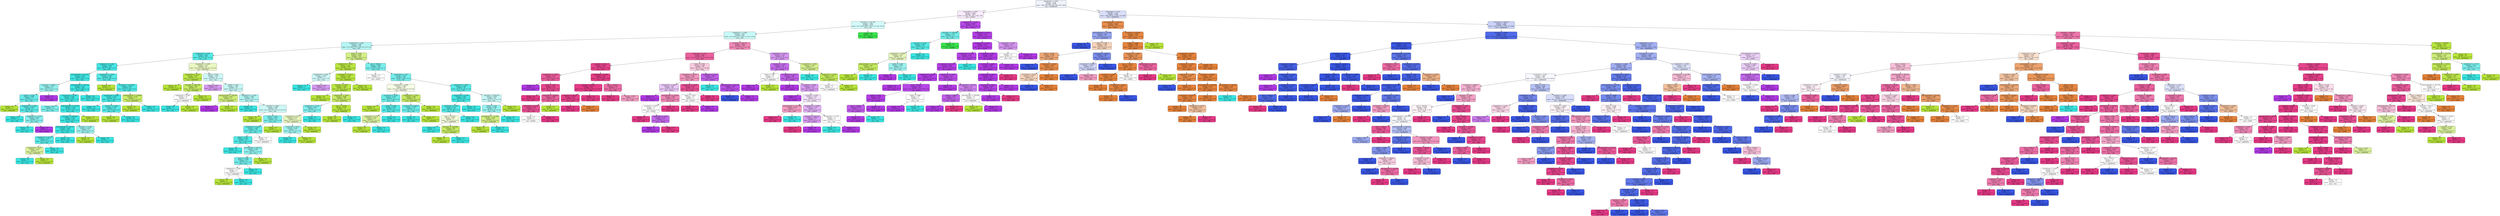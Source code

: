 digraph Tree {
node [shape=box, style="filled, rounded", color="black", fontname="helvetica"] ;
edge [fontname="helvetica"] ;
0 [label="shapefactor2 <= 0.001\nentropy = 2.636\nsamples = 4318\nvalue = [960, 651, 256, 782, 1788, 979, 1389]\nclass = DERMASON", fillcolor="#f0f3fd"] ;
1 [label="aspectration <= 1.858\nentropy = 2.094\nsamples = 1670\nvalue = [2, 463, 256, 776, 1, 961, 181]\nclass = HOROZ", fillcolor="#f7ebfc"] ;
0 -> 1 [labeldistance=2.5, labelangle=45, headlabel="True"] ;
2 [label="perimeter <= 1312.365\nentropy = 1.991\nsamples = 1056\nvalue = [2.0, 456.0, 248.0, 725.0, 1.0, 70.0, 175.0]\nclass = CALI", fillcolor="#d3f9f9"] ;
1 -> 2 ;
3 [label="shapefactor1 <= 0.006\nentropy = 1.627\nsamples = 897\nvalue = [2.0, 456.0, 0.0, 725.0, 1.0, 70.0, 175.0]\nclass = CALI", fillcolor="#c8f8f7"] ;
2 -> 3 ;
4 [label="shapefactor4 <= 0.994\nentropy = 1.045\nsamples = 738\nvalue = [1.0, 445.0, 0.0, 719.0, 0.0, 11.0, 1.0]\nclass = CALI", fillcolor="#b5f5f4"] ;
3 -> 4 ;
5 [label="shapefactor2 <= 0.001\nentropy = 0.619\nsamples = 424\nvalue = [0, 77, 0, 577, 0, 9, 0]\nclass = CALI", fillcolor="#56e9e6"] ;
4 -> 5 ;
6 [label="shapefactor3 <= 0.586\nentropy = 0.342\nsamples = 372\nvalue = [0, 25, 0, 542, 0, 6, 0]\nclass = CALI", fillcolor="#44e6e4"] ;
5 -> 6 ;
7 [label="minoraxislength <= 213.507\nentropy = 0.218\nsamples = 273\nvalue = [0, 6, 0, 402, 0, 6, 0]\nclass = CALI", fillcolor="#3fe6e3"] ;
6 -> 7 ;
8 [label="convexarea <= 66241.5\nentropy = 1.135\nsamples = 8\nvalue = [0, 1, 0, 12, 0, 5, 0]\nclass = CALI", fillcolor="#94f1ef"] ;
7 -> 8 ;
9 [label="solidity <= 0.978\nentropy = 0.906\nsamples = 7\nvalue = [0, 1, 0, 12, 0, 2, 0]\nclass = CALI", fillcolor="#67ebe9"] ;
8 -> 9 ;
10 [label="entropy = 0.0\nsamples = 1\nvalue = [0, 1, 0, 0, 0, 0, 0]\nclass = BARBUNYA", fillcolor="#b7e539"] ;
9 -> 10 ;
11 [label="shapefactor4 <= 0.989\nentropy = 0.592\nsamples = 6\nvalue = [0, 0, 0, 12, 0, 2, 0]\nclass = CALI", fillcolor="#5ae9e7"] ;
9 -> 11 ;
12 [label="entropy = 0.0\nsamples = 2\nvalue = [0, 0, 0, 7, 0, 0, 0]\nclass = CALI", fillcolor="#39e5e2"] ;
11 -> 12 ;
13 [label="shapefactor3 <= 0.579\nentropy = 0.863\nsamples = 4\nvalue = [0, 0, 0, 5, 0, 2, 0]\nclass = CALI", fillcolor="#88efee"] ;
11 -> 13 ;
14 [label="entropy = 0.0\nsamples = 3\nvalue = [0, 0, 0, 5, 0, 0, 0]\nclass = CALI", fillcolor="#39e5e2"] ;
13 -> 14 ;
15 [label="entropy = 0.0\nsamples = 1\nvalue = [0, 0, 0, 0, 0, 2, 0]\nclass = HOROZ", fillcolor="#b139e5"] ;
13 -> 15 ;
16 [label="entropy = 0.0\nsamples = 1\nvalue = [0, 0, 0, 0, 0, 3, 0]\nclass = HOROZ", fillcolor="#b139e5"] ;
8 -> 16 ;
17 [label="majoraxislength <= 418.726\nentropy = 0.123\nsamples = 265\nvalue = [0, 5, 0, 390, 0, 1, 0]\nclass = CALI", fillcolor="#3ce5e2"] ;
7 -> 17 ;
18 [label="compactness <= 0.729\nentropy = 0.198\nsamples = 142\nvalue = [0, 5, 0, 214, 0, 1, 0]\nclass = CALI", fillcolor="#3fe6e3"] ;
17 -> 18 ;
19 [label="entropy = 0.811\nsamples = 2\nvalue = [0, 0, 0, 3, 0, 1, 0]\nclass = CALI", fillcolor="#7beeec"] ;
18 -> 19 ;
20 [label="majoraxislength <= 418.493\nentropy = 0.159\nsamples = 140\nvalue = [0, 5, 0, 211, 0, 0, 0]\nclass = CALI", fillcolor="#3ee6e3"] ;
18 -> 20 ;
21 [label="perimeter <= 1087.065\nentropy = 0.134\nsamples = 139\nvalue = [0, 4, 0, 211, 0, 0, 0]\nclass = CALI", fillcolor="#3de5e3"] ;
20 -> 21 ;
22 [label="majoraxislength <= 376.772\nentropy = 0.078\nsamples = 135\nvalue = [0, 2, 0, 207, 0, 0, 0]\nclass = CALI", fillcolor="#3be5e2"] ;
21 -> 22 ;
23 [label="shapefactor3 <= 0.575\nentropy = 0.567\nsamples = 9\nvalue = [0, 2, 0, 13, 0, 0, 0]\nclass = CALI", fillcolor="#57e9e6"] ;
22 -> 23 ;
24 [label="shapefactor4 <= 0.99\nentropy = 0.918\nsamples = 3\nvalue = [0, 2, 0, 1, 0, 0, 0]\nclass = BARBUNYA", fillcolor="#dbf29c"] ;
23 -> 24 ;
25 [label="entropy = 0.0\nsamples = 1\nvalue = [0, 0, 0, 1, 0, 0, 0]\nclass = CALI", fillcolor="#39e5e2"] ;
24 -> 25 ;
26 [label="entropy = 0.0\nsamples = 2\nvalue = [0, 2, 0, 0, 0, 0, 0]\nclass = BARBUNYA", fillcolor="#b7e539"] ;
24 -> 26 ;
27 [label="entropy = 0.0\nsamples = 6\nvalue = [0, 0, 0, 12, 0, 0, 0]\nclass = CALI", fillcolor="#39e5e2"] ;
23 -> 27 ;
28 [label="entropy = 0.0\nsamples = 126\nvalue = [0, 0, 0, 194, 0, 0, 0]\nclass = CALI", fillcolor="#39e5e2"] ;
22 -> 28 ;
29 [label="roundness <= 0.786\nentropy = 0.918\nsamples = 4\nvalue = [0, 2, 0, 4, 0, 0, 0]\nclass = CALI", fillcolor="#9cf2f0"] ;
21 -> 29 ;
30 [label="entropy = 0.0\nsamples = 2\nvalue = [0, 2, 0, 0, 0, 0, 0]\nclass = BARBUNYA", fillcolor="#b7e539"] ;
29 -> 30 ;
31 [label="entropy = 0.0\nsamples = 2\nvalue = [0, 0, 0, 4, 0, 0, 0]\nclass = CALI", fillcolor="#39e5e2"] ;
29 -> 31 ;
32 [label="entropy = 0.0\nsamples = 1\nvalue = [0, 1, 0, 0, 0, 0, 0]\nclass = BARBUNYA", fillcolor="#b7e539"] ;
20 -> 32 ;
33 [label="entropy = 0.0\nsamples = 123\nvalue = [0, 0, 0, 176, 0, 0, 0]\nclass = CALI", fillcolor="#39e5e2"] ;
17 -> 33 ;
34 [label="shapefactor1 <= 0.005\nentropy = 0.528\nsamples = 99\nvalue = [0, 19, 0, 140, 0, 0, 0]\nclass = CALI", fillcolor="#54e9e6"] ;
6 -> 34 ;
35 [label="entropy = 0.0\nsamples = 2\nvalue = [0, 4, 0, 0, 0, 0, 0]\nclass = BARBUNYA", fillcolor="#b7e539"] ;
34 -> 35 ;
36 [label="perimeter <= 1155.809\nentropy = 0.459\nsamples = 97\nvalue = [0, 15, 0, 140, 0, 0, 0]\nclass = CALI", fillcolor="#4ee8e5"] ;
34 -> 36 ;
37 [label="shapefactor4 <= 0.992\nentropy = 0.279\nsamples = 90\nvalue = [0, 7, 0, 138, 0, 0, 0]\nclass = CALI", fillcolor="#43e6e3"] ;
36 -> 37 ;
38 [label="entropy = 0.0\nsamples = 57\nvalue = [0, 0, 0, 88, 0, 0, 0]\nclass = CALI", fillcolor="#39e5e2"] ;
37 -> 38 ;
39 [label="roundness <= 0.838\nentropy = 0.537\nsamples = 33\nvalue = [0, 7, 0, 50, 0, 0, 0]\nclass = CALI", fillcolor="#55e9e6"] ;
37 -> 39 ;
40 [label="entropy = 0.0\nsamples = 4\nvalue = [0, 7, 0, 0, 0, 0, 0]\nclass = BARBUNYA", fillcolor="#b7e539"] ;
39 -> 40 ;
41 [label="entropy = 0.0\nsamples = 29\nvalue = [0, 0, 0, 50, 0, 0, 0]\nclass = CALI", fillcolor="#39e5e2"] ;
39 -> 41 ;
42 [label="minoraxislength <= 259.889\nentropy = 0.722\nsamples = 7\nvalue = [0, 8, 0, 2, 0, 0, 0]\nclass = BARBUNYA", fillcolor="#c9ec6a"] ;
36 -> 42 ;
43 [label="entropy = 0.0\nsamples = 5\nvalue = [0, 8, 0, 0, 0, 0, 0]\nclass = BARBUNYA", fillcolor="#b7e539"] ;
42 -> 43 ;
44 [label="entropy = 0.0\nsamples = 2\nvalue = [0, 0, 0, 2, 0, 0, 0]\nclass = CALI", fillcolor="#39e5e2"] ;
42 -> 44 ;
45 [label="shapefactor1 <= 0.005\nentropy = 1.151\nsamples = 52\nvalue = [0.0, 52.0, 0.0, 35.0, 0.0, 3.0, 0.0]\nclass = BARBUNYA", fillcolor="#e9f7c2"] ;
5 -> 45 ;
46 [label="aspectration <= 1.507\nentropy = 0.353\nsamples = 17\nvalue = [0, 28, 0, 2, 0, 0, 0]\nclass = BARBUNYA", fillcolor="#bce747"] ;
45 -> 46 ;
47 [label="entropy = 0.0\nsamples = 8\nvalue = [0, 18, 0, 0, 0, 0, 0]\nclass = BARBUNYA", fillcolor="#b7e539"] ;
46 -> 47 ;
48 [label="perimeter <= 1061.094\nentropy = 0.65\nsamples = 9\nvalue = [0, 10, 0, 2, 0, 0, 0]\nclass = BARBUNYA", fillcolor="#c5ea61"] ;
46 -> 48 ;
49 [label="shapefactor2 <= 0.001\nentropy = 1.0\nsamples = 3\nvalue = [0, 2, 0, 2, 0, 0, 0]\nclass = BARBUNYA", fillcolor="#ffffff"] ;
48 -> 49 ;
50 [label="entropy = 0.0\nsamples = 2\nvalue = [0, 0, 0, 2, 0, 0, 0]\nclass = CALI", fillcolor="#39e5e2"] ;
49 -> 50 ;
51 [label="entropy = 0.0\nsamples = 1\nvalue = [0, 2, 0, 0, 0, 0, 0]\nclass = BARBUNYA", fillcolor="#b7e539"] ;
49 -> 51 ;
52 [label="entropy = 0.0\nsamples = 6\nvalue = [0, 8, 0, 0, 0, 0, 0]\nclass = BARBUNYA", fillcolor="#b7e539"] ;
48 -> 52 ;
53 [label="extent <= 0.692\nentropy = 1.219\nsamples = 35\nvalue = [0, 24, 0, 33, 0, 3, 0]\nclass = CALI", fillcolor="#cef8f8"] ;
45 -> 53 ;
54 [label="entropy = 0.918\nsamples = 2\nvalue = [0, 1, 0, 0, 0, 2, 0]\nclass = HOROZ", fillcolor="#d89cf2"] ;
53 -> 54 ;
55 [label="solidity <= 0.973\nentropy = 1.087\nsamples = 33\nvalue = [0, 23, 0, 33, 0, 1, 0]\nclass = CALI", fillcolor="#c5f7f6"] ;
53 -> 55 ;
56 [label="majoraxislength <= 358.039\nentropy = 0.811\nsamples = 3\nvalue = [0, 3, 0, 0, 0, 1, 0]\nclass = BARBUNYA", fillcolor="#cfee7b"] ;
55 -> 56 ;
57 [label="entropy = 0.0\nsamples = 1\nvalue = [0, 0, 0, 0, 0, 1, 0]\nclass = HOROZ", fillcolor="#b139e5"] ;
56 -> 57 ;
58 [label="entropy = 0.0\nsamples = 2\nvalue = [0, 3, 0, 0, 0, 0, 0]\nclass = BARBUNYA", fillcolor="#b7e539"] ;
56 -> 58 ;
59 [label="shapefactor1 <= 0.005\nentropy = 0.956\nsamples = 30\nvalue = [0, 20, 0, 33, 0, 0, 0]\nclass = CALI", fillcolor="#b1f5f4"] ;
55 -> 59 ;
60 [label="entropy = 0.0\nsamples = 4\nvalue = [0, 0, 0, 6, 0, 0, 0]\nclass = CALI", fillcolor="#39e5e2"] ;
59 -> 60 ;
61 [label="roundness <= 0.823\nentropy = 0.984\nsamples = 26\nvalue = [0.0, 20.0, 0.0, 27.0, 0.0, 0.0, 0.0]\nclass = CALI", fillcolor="#ccf8f7"] ;
59 -> 61 ;
62 [label="entropy = 0.0\nsamples = 6\nvalue = [0, 11, 0, 0, 0, 0, 0]\nclass = BARBUNYA", fillcolor="#b7e539"] ;
61 -> 62 ;
63 [label="extent <= 0.811\nentropy = 0.811\nsamples = 20\nvalue = [0, 9, 0, 27, 0, 0, 0]\nclass = CALI", fillcolor="#7beeec"] ;
61 -> 63 ;
64 [label="shapefactor1 <= 0.006\nentropy = 0.684\nsamples = 19\nvalue = [0, 6, 0, 27, 0, 0, 0]\nclass = CALI", fillcolor="#65ebe8"] ;
63 -> 64 ;
65 [label="extent <= 0.771\nentropy = 0.503\nsamples = 17\nvalue = [0, 3, 0, 24, 0, 0, 0]\nclass = CALI", fillcolor="#52e8e6"] ;
64 -> 65 ;
66 [label="entropy = 0.0\nsamples = 10\nvalue = [0, 0, 0, 17, 0, 0, 0]\nclass = CALI", fillcolor="#39e5e2"] ;
65 -> 66 ;
67 [label="equivdiameter <= 292.511\nentropy = 0.881\nsamples = 7\nvalue = [0, 3, 0, 7, 0, 0, 0]\nclass = CALI", fillcolor="#8ef0ee"] ;
65 -> 67 ;
68 [label="extent <= 0.784\nentropy = 0.764\nsamples = 6\nvalue = [0, 2, 0, 7, 0, 0, 0]\nclass = CALI", fillcolor="#72ecea"] ;
67 -> 68 ;
69 [label="shapefactor4 <= 0.993\nentropy = 1.0\nsamples = 3\nvalue = [0, 2, 0, 2, 0, 0, 0]\nclass = BARBUNYA", fillcolor="#ffffff"] ;
68 -> 69 ;
70 [label="entropy = 0.0\nsamples = 2\nvalue = [0, 2, 0, 0, 0, 0, 0]\nclass = BARBUNYA", fillcolor="#b7e539"] ;
69 -> 70 ;
71 [label="entropy = 0.0\nsamples = 1\nvalue = [0, 0, 0, 2, 0, 0, 0]\nclass = CALI", fillcolor="#39e5e2"] ;
69 -> 71 ;
72 [label="entropy = 0.0\nsamples = 3\nvalue = [0, 0, 0, 5, 0, 0, 0]\nclass = CALI", fillcolor="#39e5e2"] ;
68 -> 72 ;
73 [label="entropy = 0.0\nsamples = 1\nvalue = [0, 1, 0, 0, 0, 0, 0]\nclass = BARBUNYA", fillcolor="#b7e539"] ;
67 -> 73 ;
74 [label="entropy = 1.0\nsamples = 2\nvalue = [0, 3, 0, 3, 0, 0, 0]\nclass = BARBUNYA", fillcolor="#ffffff"] ;
64 -> 74 ;
75 [label="entropy = 0.0\nsamples = 1\nvalue = [0, 3, 0, 0, 0, 0, 0]\nclass = BARBUNYA", fillcolor="#b7e539"] ;
63 -> 75 ;
76 [label="solidity <= 0.987\nentropy = 0.924\nsamples = 314\nvalue = [1, 368, 0, 142, 0, 2, 1]\nclass = BARBUNYA", fillcolor="#d3ef87"] ;
4 -> 76 ;
77 [label="shapefactor3 <= 0.551\nentropy = 0.271\nsamples = 208\nvalue = [0, 328, 0, 12, 0, 2, 0]\nclass = BARBUNYA", fillcolor="#bae641"] ;
76 -> 77 ;
78 [label="shapefactor4 <= 0.995\nentropy = 1.459\nsamples = 3\nvalue = [0, 1, 0, 3, 0, 2, 0]\nclass = CALI", fillcolor="#cef8f8"] ;
77 -> 78 ;
79 [label="entropy = 0.0\nsamples = 1\nvalue = [0, 0, 0, 3, 0, 0, 0]\nclass = CALI", fillcolor="#39e5e2"] ;
78 -> 79 ;
80 [label="entropy = 0.918\nsamples = 2\nvalue = [0, 1, 0, 0, 0, 2, 0]\nclass = HOROZ", fillcolor="#d89cf2"] ;
78 -> 80 ;
81 [label="convexarea <= 73510.5\nentropy = 0.178\nsamples = 205\nvalue = [0, 327, 0, 9, 0, 0, 0]\nclass = BARBUNYA", fillcolor="#b9e63e"] ;
77 -> 81 ;
82 [label="roundness <= 0.826\nentropy = 0.296\nsamples = 104\nvalue = [0, 163, 0, 9, 0, 0, 0]\nclass = BARBUNYA", fillcolor="#bbe644"] ;
81 -> 82 ;
83 [label="entropy = 0.0\nsamples = 76\nvalue = [0, 124, 0, 0, 0, 0, 0]\nclass = BARBUNYA", fillcolor="#b7e539"] ;
82 -> 83 ;
84 [label="shapefactor2 <= 0.001\nentropy = 0.696\nsamples = 28\nvalue = [0, 39, 0, 9, 0, 0, 0]\nclass = BARBUNYA", fillcolor="#c8eb67"] ;
82 -> 84 ;
85 [label="compactness <= 0.782\nentropy = 0.845\nsamples = 7\nvalue = [0, 3, 0, 8, 0, 0, 0]\nclass = CALI", fillcolor="#83efed"] ;
84 -> 85 ;
86 [label="compactness <= 0.77\nentropy = 0.971\nsamples = 5\nvalue = [0, 3, 0, 2, 0, 0, 0]\nclass = BARBUNYA", fillcolor="#e7f6bd"] ;
85 -> 86 ;
87 [label="eccentricity <= 0.814\nentropy = 0.918\nsamples = 3\nvalue = [0, 1, 0, 2, 0, 0, 0]\nclass = CALI", fillcolor="#9cf2f0"] ;
86 -> 87 ;
88 [label="entropy = 0.0\nsamples = 2\nvalue = [0, 0, 0, 2, 0, 0, 0]\nclass = CALI", fillcolor="#39e5e2"] ;
87 -> 88 ;
89 [label="entropy = 0.0\nsamples = 1\nvalue = [0, 1, 0, 0, 0, 0, 0]\nclass = BARBUNYA", fillcolor="#b7e539"] ;
87 -> 89 ;
90 [label="entropy = 0.0\nsamples = 2\nvalue = [0, 2, 0, 0, 0, 0, 0]\nclass = BARBUNYA", fillcolor="#b7e539"] ;
86 -> 90 ;
91 [label="entropy = 0.0\nsamples = 2\nvalue = [0, 0, 0, 6, 0, 0, 0]\nclass = CALI", fillcolor="#39e5e2"] ;
85 -> 91 ;
92 [label="area <= 71978.0\nentropy = 0.179\nsamples = 21\nvalue = [0, 36, 0, 1, 0, 0, 0]\nclass = BARBUNYA", fillcolor="#b9e63e"] ;
84 -> 92 ;
93 [label="entropy = 0.0\nsamples = 20\nvalue = [0, 36, 0, 0, 0, 0, 0]\nclass = BARBUNYA", fillcolor="#b7e539"] ;
92 -> 93 ;
94 [label="entropy = 0.0\nsamples = 1\nvalue = [0, 0, 0, 1, 0, 0, 0]\nclass = CALI", fillcolor="#39e5e2"] ;
92 -> 94 ;
95 [label="entropy = 0.0\nsamples = 101\nvalue = [0, 164, 0, 0, 0, 0, 0]\nclass = BARBUNYA", fillcolor="#b7e539"] ;
81 -> 95 ;
96 [label="area <= 59294.5\nentropy = 0.881\nsamples = 106\nvalue = [1, 40, 0, 130, 0, 0, 1]\nclass = CALI", fillcolor="#78edeb"] ;
76 -> 96 ;
97 [label="entropy = 1.0\nsamples = 2\nvalue = [1, 0, 0, 0, 0, 0, 1]\nclass = SEKER", fillcolor="#ffffff"] ;
96 -> 97 ;
98 [label="aspectration <= 1.64\nentropy = 0.787\nsamples = 104\nvalue = [0, 40, 0, 130, 0, 0, 0]\nclass = CALI", fillcolor="#76edeb"] ;
96 -> 98 ;
99 [label="shapefactor4 <= 0.996\nentropy = 0.996\nsamples = 28\nvalue = [0.0, 23.0, 0.0, 20.0, 0.0, 0.0, 0.0]\nclass = BARBUNYA", fillcolor="#f6fce5"] ;
98 -> 99 ;
100 [label="eccentricity <= 0.749\nentropy = 0.722\nsamples = 12\nvalue = [0, 4, 0, 16, 0, 0, 0]\nclass = CALI", fillcolor="#6aece9"] ;
99 -> 100 ;
101 [label="entropy = 0.0\nsamples = 1\nvalue = [0, 2, 0, 0, 0, 0, 0]\nclass = BARBUNYA", fillcolor="#b7e539"] ;
100 -> 101 ;
102 [label="solidity <= 0.989\nentropy = 0.503\nsamples = 11\nvalue = [0, 2, 0, 16, 0, 0, 0]\nclass = CALI", fillcolor="#52e8e6"] ;
100 -> 102 ;
103 [label="aspectration <= 1.59\nentropy = 0.918\nsamples = 3\nvalue = [0, 2, 0, 1, 0, 0, 0]\nclass = BARBUNYA", fillcolor="#dbf29c"] ;
102 -> 103 ;
104 [label="entropy = 0.0\nsamples = 2\nvalue = [0, 2, 0, 0, 0, 0, 0]\nclass = BARBUNYA", fillcolor="#b7e539"] ;
103 -> 104 ;
105 [label="entropy = 0.0\nsamples = 1\nvalue = [0, 0, 0, 1, 0, 0, 0]\nclass = CALI", fillcolor="#39e5e2"] ;
103 -> 105 ;
106 [label="entropy = 0.0\nsamples = 8\nvalue = [0, 0, 0, 15, 0, 0, 0]\nclass = CALI", fillcolor="#39e5e2"] ;
102 -> 106 ;
107 [label="shapefactor2 <= 0.001\nentropy = 0.667\nsamples = 16\nvalue = [0, 19, 0, 4, 0, 0, 0]\nclass = BARBUNYA", fillcolor="#c6ea63"] ;
99 -> 107 ;
108 [label="convexarea <= 83300.0\nentropy = 0.722\nsamples = 4\nvalue = [0, 1, 0, 4, 0, 0, 0]\nclass = CALI", fillcolor="#6aece9"] ;
107 -> 108 ;
109 [label="entropy = 0.0\nsamples = 3\nvalue = [0, 0, 0, 4, 0, 0, 0]\nclass = CALI", fillcolor="#39e5e2"] ;
108 -> 109 ;
110 [label="entropy = 0.0\nsamples = 1\nvalue = [0, 1, 0, 0, 0, 0, 0]\nclass = BARBUNYA", fillcolor="#b7e539"] ;
108 -> 110 ;
111 [label="entropy = 0.0\nsamples = 12\nvalue = [0, 18, 0, 0, 0, 0, 0]\nclass = BARBUNYA", fillcolor="#b7e539"] ;
107 -> 111 ;
112 [label="shapefactor4 <= 0.997\nentropy = 0.568\nsamples = 76\nvalue = [0, 17, 0, 110, 0, 0, 0]\nclass = CALI", fillcolor="#58e9e6"] ;
98 -> 112 ;
113 [label="compactness <= 0.759\nentropy = 0.291\nsamples = 58\nvalue = [0, 5, 0, 93, 0, 0, 0]\nclass = CALI", fillcolor="#44e6e4"] ;
112 -> 113 ;
114 [label="eccentricity <= 0.819\nentropy = 0.511\nsamples = 26\nvalue = [0, 5, 0, 39, 0, 0, 0]\nclass = CALI", fillcolor="#52e8e6"] ;
113 -> 114 ;
115 [label="area <= 71335.5\nentropy = 0.991\nsamples = 7\nvalue = [0, 5, 0, 4, 0, 0, 0]\nclass = BARBUNYA", fillcolor="#f1fad7"] ;
114 -> 115 ;
116 [label="entropy = 0.0\nsamples = 3\nvalue = [0, 0, 0, 3, 0, 0, 0]\nclass = CALI", fillcolor="#39e5e2"] ;
115 -> 116 ;
117 [label="perimeter <= 1103.869\nentropy = 0.65\nsamples = 4\nvalue = [0, 5, 0, 1, 0, 0, 0]\nclass = BARBUNYA", fillcolor="#c5ea61"] ;
115 -> 117 ;
118 [label="entropy = 0.0\nsamples = 3\nvalue = [0, 5, 0, 0, 0, 0, 0]\nclass = BARBUNYA", fillcolor="#b7e539"] ;
117 -> 118 ;
119 [label="entropy = 0.0\nsamples = 1\nvalue = [0, 0, 0, 1, 0, 0, 0]\nclass = CALI", fillcolor="#39e5e2"] ;
117 -> 119 ;
120 [label="entropy = 0.0\nsamples = 19\nvalue = [0, 0, 0, 35, 0, 0, 0]\nclass = CALI", fillcolor="#39e5e2"] ;
114 -> 120 ;
121 [label="entropy = 0.0\nsamples = 32\nvalue = [0, 0, 0, 54, 0, 0, 0]\nclass = CALI", fillcolor="#39e5e2"] ;
113 -> 121 ;
122 [label="perimeter <= 1097.874\nentropy = 0.978\nsamples = 18\nvalue = [0, 12, 0, 17, 0, 0, 0]\nclass = CALI", fillcolor="#c5f7f6"] ;
112 -> 122 ;
123 [label="solidity <= 0.99\nentropy = 0.904\nsamples = 15\nvalue = [0, 8, 0, 17, 0, 0, 0]\nclass = CALI", fillcolor="#96f1f0"] ;
122 -> 123 ;
124 [label="equivdiameter <= 311.002\nentropy = 0.845\nsamples = 9\nvalue = [0, 8, 0, 3, 0, 0, 0]\nclass = BARBUNYA", fillcolor="#d2ef83"] ;
123 -> 124 ;
125 [label="entropy = 0.0\nsamples = 7\nvalue = [0, 8, 0, 0, 0, 0, 0]\nclass = BARBUNYA", fillcolor="#b7e539"] ;
124 -> 125 ;
126 [label="entropy = 0.0\nsamples = 2\nvalue = [0, 0, 0, 3, 0, 0, 0]\nclass = CALI", fillcolor="#39e5e2"] ;
124 -> 126 ;
127 [label="entropy = 0.0\nsamples = 6\nvalue = [0, 0, 0, 14, 0, 0, 0]\nclass = CALI", fillcolor="#39e5e2"] ;
123 -> 127 ;
128 [label="entropy = 0.0\nsamples = 3\nvalue = [0, 4, 0, 0, 0, 0, 0]\nclass = BARBUNYA", fillcolor="#b7e539"] ;
122 -> 128 ;
129 [label="perimeter <= 895.705\nentropy = 1.248\nsamples = 159\nvalue = [1, 11, 0, 6, 1, 59, 174]\nclass = SIRA", fillcolor="#f089b7"] ;
3 -> 129 ;
130 [label="aspectration <= 1.761\nentropy = 0.807\nsamples = 125\nvalue = [1.0, 2.0, 0.0, 1.0, 1.0, 30.0, 170.0]\nclass = SIRA", fillcolor="#ea619e"] ;
129 -> 130 ;
131 [label="roundness <= 0.855\nentropy = 0.353\nsamples = 90\nvalue = [1, 2, 0, 0, 0, 4, 134]\nclass = SIRA", fillcolor="#e6438c"] ;
130 -> 131 ;
132 [label="shapefactor4 <= 0.985\nentropy = 0.723\nsamples = 22\nvalue = [0, 1, 0, 0, 0, 4, 28]\nclass = SIRA", fillcolor="#e95b9b"] ;
131 -> 132 ;
133 [label="entropy = 0.0\nsamples = 3\nvalue = [0, 0, 0, 0, 0, 3, 0]\nclass = HOROZ", fillcolor="#b139e5"] ;
132 -> 133 ;
134 [label="extent <= 0.708\nentropy = 0.42\nsamples = 19\nvalue = [0, 1, 0, 0, 0, 1, 28]\nclass = SIRA", fillcolor="#e7478e"] ;
132 -> 134 ;
135 [label="entropy = 0.0\nsamples = 10\nvalue = [0, 0, 0, 0, 0, 0, 19]\nclass = SIRA", fillcolor="#e53986"] ;
134 -> 135 ;
136 [label="convexarea <= 50746.5\nentropy = 0.866\nsamples = 9\nvalue = [0, 1, 0, 0, 0, 1, 9]\nclass = SIRA", fillcolor="#ea619e"] ;
134 -> 136 ;
137 [label="aspectration <= 1.732\nentropy = 0.469\nsamples = 8\nvalue = [0, 0, 0, 0, 0, 1, 9]\nclass = SIRA", fillcolor="#e84f93"] ;
136 -> 137 ;
138 [label="entropy = 1.0\nsamples = 2\nvalue = [0, 0, 0, 0, 0, 1, 1]\nclass = HOROZ", fillcolor="#ffffff"] ;
137 -> 138 ;
139 [label="entropy = 0.0\nsamples = 6\nvalue = [0, 0, 0, 0, 0, 0, 8]\nclass = SIRA", fillcolor="#e53986"] ;
137 -> 139 ;
140 [label="entropy = 0.0\nsamples = 1\nvalue = [0, 1, 0, 0, 0, 0, 0]\nclass = BARBUNYA", fillcolor="#b7e539"] ;
136 -> 140 ;
141 [label="shapefactor4 <= 0.998\nentropy = 0.152\nsamples = 68\nvalue = [1, 1, 0, 0, 0, 0, 106]\nclass = SIRA", fillcolor="#e53d88"] ;
131 -> 141 ;
142 [label="perimeter <= 836.26\nentropy = 0.079\nsamples = 65\nvalue = [1.0, 0.0, 0.0, 0.0, 0.0, 0.0, 102.0]\nclass = SIRA", fillcolor="#e53b87"] ;
141 -> 142 ;
143 [label="perimeter <= 835.42\nentropy = 0.242\nsamples = 18\nvalue = [1, 0, 0, 0, 0, 0, 24]\nclass = SIRA", fillcolor="#e6418b"] ;
142 -> 143 ;
144 [label="entropy = 0.0\nsamples = 17\nvalue = [0, 0, 0, 0, 0, 0, 24]\nclass = SIRA", fillcolor="#e53986"] ;
143 -> 144 ;
145 [label="entropy = 0.0\nsamples = 1\nvalue = [1, 0, 0, 0, 0, 0, 0]\nclass = SEKER", fillcolor="#e58139"] ;
143 -> 145 ;
146 [label="entropy = 0.0\nsamples = 47\nvalue = [0, 0, 0, 0, 0, 0, 78]\nclass = SIRA", fillcolor="#e53986"] ;
142 -> 146 ;
147 [label="area <= 49164.5\nentropy = 0.722\nsamples = 3\nvalue = [0, 1, 0, 0, 0, 0, 4]\nclass = SIRA", fillcolor="#ec6aa4"] ;
141 -> 147 ;
148 [label="entropy = 0.0\nsamples = 1\nvalue = [0, 0, 0, 0, 0, 0, 2]\nclass = SIRA", fillcolor="#e53986"] ;
147 -> 148 ;
149 [label="entropy = 0.918\nsamples = 2\nvalue = [0, 1, 0, 0, 0, 0, 2]\nclass = SIRA", fillcolor="#f29cc2"] ;
147 -> 149 ;
150 [label="extent <= 0.795\nentropy = 1.182\nsamples = 35\nvalue = [0, 0, 0, 1, 1, 26, 36]\nclass = SIRA", fillcolor="#f8cbdf"] ;
130 -> 150 ;
151 [label="shapefactor3 <= 0.554\nentropy = 0.905\nsamples = 28\nvalue = [0, 0, 0, 0, 0, 17, 36]\nclass = SIRA", fillcolor="#f196bf"] ;
150 -> 151 ;
152 [label="shapefactor1 <= 0.007\nentropy = 0.98\nsamples = 14\nvalue = [0, 0, 0, 0, 0, 14, 10]\nclass = HOROZ", fillcolor="#e9c6f8"] ;
151 -> 152 ;
153 [label="entropy = 0.0\nsamples = 4\nvalue = [0, 0, 0, 0, 0, 10, 0]\nclass = HOROZ", fillcolor="#b139e5"] ;
152 -> 153 ;
154 [label="equivdiameter <= 245.84\nentropy = 0.863\nsamples = 10\nvalue = [0, 0, 0, 0, 0, 4, 10]\nclass = SIRA", fillcolor="#ef88b6"] ;
152 -> 154 ;
155 [label="eccentricity <= 0.833\nentropy = 1.0\nsamples = 7\nvalue = [0, 0, 0, 0, 0, 4, 4]\nclass = HOROZ", fillcolor="#ffffff"] ;
154 -> 155 ;
156 [label="entropy = 0.0\nsamples = 2\nvalue = [0, 0, 0, 0, 0, 0, 3]\nclass = SIRA", fillcolor="#e53986"] ;
155 -> 156 ;
157 [label="aspectration <= 1.835\nentropy = 0.722\nsamples = 5\nvalue = [0, 0, 0, 0, 0, 4, 1]\nclass = HOROZ", fillcolor="#c46aec"] ;
155 -> 157 ;
158 [label="entropy = 0.0\nsamples = 4\nvalue = [0, 0, 0, 0, 0, 4, 0]\nclass = HOROZ", fillcolor="#b139e5"] ;
157 -> 158 ;
159 [label="entropy = 0.0\nsamples = 1\nvalue = [0, 0, 0, 0, 0, 0, 1]\nclass = SIRA", fillcolor="#e53986"] ;
157 -> 159 ;
160 [label="entropy = 0.0\nsamples = 3\nvalue = [0, 0, 0, 0, 0, 0, 6]\nclass = SIRA", fillcolor="#e53986"] ;
154 -> 160 ;
161 [label="shapefactor4 <= 0.989\nentropy = 0.48\nsamples = 14\nvalue = [0, 0, 0, 0, 0, 3, 26]\nclass = SIRA", fillcolor="#e85094"] ;
151 -> 161 ;
162 [label="solidity <= 0.979\nentropy = 1.0\nsamples = 3\nvalue = [0, 0, 0, 0, 0, 3, 3]\nclass = HOROZ", fillcolor="#ffffff"] ;
161 -> 162 ;
163 [label="entropy = 0.0\nsamples = 1\nvalue = [0, 0, 0, 0, 0, 0, 3]\nclass = SIRA", fillcolor="#e53986"] ;
162 -> 163 ;
164 [label="entropy = 0.0\nsamples = 2\nvalue = [0, 0, 0, 0, 0, 3, 0]\nclass = HOROZ", fillcolor="#b139e5"] ;
162 -> 164 ;
165 [label="entropy = 0.0\nsamples = 11\nvalue = [0, 0, 0, 0, 0, 0, 23]\nclass = SIRA", fillcolor="#e53986"] ;
161 -> 165 ;
166 [label="compactness <= 0.738\nentropy = 0.866\nsamples = 7\nvalue = [0, 0, 0, 1, 1, 9, 0]\nclass = HOROZ", fillcolor="#c161ea"] ;
150 -> 166 ;
167 [label="entropy = 0.0\nsamples = 1\nvalue = [0, 0, 0, 1, 0, 0, 0]\nclass = CALI", fillcolor="#39e5e2"] ;
166 -> 167 ;
168 [label="majoraxislength <= 300.519\nentropy = 0.469\nsamples = 6\nvalue = [0, 0, 0, 0, 1, 9, 0]\nclass = HOROZ", fillcolor="#ba4fe8"] ;
166 -> 168 ;
169 [label="entropy = 0.0\nsamples = 1\nvalue = [0, 0, 0, 0, 1, 0, 0]\nclass = DERMASON", fillcolor="#3956e5"] ;
168 -> 169 ;
170 [label="entropy = 0.0\nsamples = 5\nvalue = [0, 0, 0, 0, 0, 9, 0]\nclass = HOROZ", fillcolor="#b139e5"] ;
168 -> 170 ;
171 [label="shapefactor3 <= 0.576\nentropy = 1.533\nsamples = 34\nvalue = [0, 9, 0, 5, 0, 29, 4]\nclass = HOROZ", fillcolor="#d697f1"] ;
129 -> 171 ;
172 [label="roundness <= 0.787\nentropy = 1.165\nsamples = 27\nvalue = [0, 3, 0, 3, 0, 29, 3]\nclass = HOROZ", fillcolor="#c56cec"] ;
171 -> 172 ;
173 [label="extent <= 0.653\nentropy = 1.0\nsamples = 4\nvalue = [0, 3, 0, 0, 0, 3, 0]\nclass = BARBUNYA", fillcolor="#ffffff"] ;
172 -> 173 ;
174 [label="entropy = 0.0\nsamples = 2\nvalue = [0, 0, 0, 0, 0, 3, 0]\nclass = HOROZ", fillcolor="#b139e5"] ;
173 -> 174 ;
175 [label="entropy = 0.0\nsamples = 2\nvalue = [0, 3, 0, 0, 0, 0, 0]\nclass = BARBUNYA", fillcolor="#b7e539"] ;
173 -> 175 ;
176 [label="compactness <= 0.741\nentropy = 0.884\nsamples = 23\nvalue = [0, 0, 0, 3, 0, 26, 3]\nclass = HOROZ", fillcolor="#c162ea"] ;
172 -> 176 ;
177 [label="entropy = 0.0\nsamples = 11\nvalue = [0, 0, 0, 0, 0, 17, 0]\nclass = HOROZ", fillcolor="#b139e5"] ;
176 -> 177 ;
178 [label="roundness <= 0.808\nentropy = 1.371\nsamples = 12\nvalue = [0, 0, 0, 3, 0, 9, 3]\nclass = HOROZ", fillcolor="#d89cf2"] ;
176 -> 178 ;
179 [label="entropy = 0.0\nsamples = 3\nvalue = [0, 0, 0, 0, 0, 5, 0]\nclass = HOROZ", fillcolor="#b139e5"] ;
178 -> 179 ;
180 [label="roundness <= 0.823\nentropy = 1.571\nsamples = 9\nvalue = [0, 0, 0, 3, 0, 4, 3]\nclass = HOROZ", fillcolor="#f4e3fb"] ;
178 -> 180 ;
181 [label="majoraxislength <= 371.386\nentropy = 0.918\nsamples = 3\nvalue = [0, 0, 0, 1, 0, 0, 2]\nclass = SIRA", fillcolor="#f29cc2"] ;
180 -> 181 ;
182 [label="entropy = 0.0\nsamples = 2\nvalue = [0, 0, 0, 0, 0, 0, 2]\nclass = SIRA", fillcolor="#e53986"] ;
181 -> 182 ;
183 [label="entropy = 0.0\nsamples = 1\nvalue = [0, 0, 0, 1, 0, 0, 0]\nclass = CALI", fillcolor="#39e5e2"] ;
181 -> 183 ;
184 [label="shapefactor4 <= 0.989\nentropy = 1.379\nsamples = 6\nvalue = [0, 0, 0, 2, 0, 4, 1]\nclass = HOROZ", fillcolor="#e0b0f5"] ;
180 -> 184 ;
185 [label="perimeter <= 920.314\nentropy = 0.918\nsamples = 3\nvalue = [0, 0, 0, 0, 0, 2, 1]\nclass = HOROZ", fillcolor="#d89cf2"] ;
184 -> 185 ;
186 [label="entropy = 0.0\nsamples = 1\nvalue = [0, 0, 0, 0, 0, 0, 1]\nclass = SIRA", fillcolor="#e53986"] ;
185 -> 186 ;
187 [label="entropy = 0.0\nsamples = 2\nvalue = [0, 0, 0, 0, 0, 2, 0]\nclass = HOROZ", fillcolor="#b139e5"] ;
185 -> 187 ;
188 [label="compactness <= 0.752\nentropy = 1.0\nsamples = 3\nvalue = [0, 0, 0, 2, 0, 2, 0]\nclass = CALI", fillcolor="#ffffff"] ;
184 -> 188 ;
189 [label="entropy = 0.0\nsamples = 2\nvalue = [0, 0, 0, 2, 0, 0, 0]\nclass = CALI", fillcolor="#39e5e2"] ;
188 -> 189 ;
190 [label="entropy = 0.0\nsamples = 1\nvalue = [0, 0, 0, 0, 0, 2, 0]\nclass = HOROZ", fillcolor="#b139e5"] ;
188 -> 190 ;
191 [label="shapefactor4 <= 0.992\nentropy = 1.224\nsamples = 7\nvalue = [0, 6, 0, 2, 0, 0, 1]\nclass = BARBUNYA", fillcolor="#d6f08e"] ;
171 -> 191 ;
192 [label="entropy = 0.0\nsamples = 2\nvalue = [0, 0, 0, 2, 0, 0, 0]\nclass = CALI", fillcolor="#39e5e2"] ;
191 -> 192 ;
193 [label="shapefactor4 <= 0.998\nentropy = 0.592\nsamples = 5\nvalue = [0, 6, 0, 0, 0, 0, 1]\nclass = BARBUNYA", fillcolor="#c3e95a"] ;
191 -> 193 ;
194 [label="entropy = 1.0\nsamples = 2\nvalue = [0, 1, 0, 0, 0, 0, 1]\nclass = BARBUNYA", fillcolor="#ffffff"] ;
193 -> 194 ;
195 [label="entropy = 0.0\nsamples = 3\nvalue = [0, 5, 0, 0, 0, 0, 0]\nclass = BARBUNYA", fillcolor="#b7e539"] ;
193 -> 195 ;
196 [label="entropy = 0.0\nsamples = 159\nvalue = [0, 0, 248, 0, 0, 0, 0]\nclass = BOMBAY", fillcolor="#39e54d"] ;
2 -> 196 ;
197 [label="shapefactor1 <= 0.006\nentropy = 0.483\nsamples = 614\nvalue = [0, 7, 8, 51, 0, 891, 6]\nclass = HOROZ", fillcolor="#b749e7"] ;
1 -> 197 ;
198 [label="perimeter <= 1459.209\nentropy = 1.127\nsamples = 37\nvalue = [0, 5, 8, 42, 0, 1, 0]\nclass = CALI", fillcolor="#73edea"] ;
197 -> 198 ;
199 [label="roundness <= 0.799\nentropy = 0.625\nsamples = 32\nvalue = [0, 5, 0, 42, 0, 1, 0]\nclass = CALI", fillcolor="#55e9e6"] ;
198 -> 199 ;
200 [label="shapefactor1 <= 0.006\nentropy = 1.352\nsamples = 8\nvalue = [0, 5, 0, 3, 0, 1, 0]\nclass = BARBUNYA", fillcolor="#e7f6bd"] ;
199 -> 200 ;
201 [label="majoraxislength <= 471.503\nentropy = 0.65\nsamples = 5\nvalue = [0, 5, 0, 1, 0, 0, 0]\nclass = BARBUNYA", fillcolor="#c5ea61"] ;
200 -> 201 ;
202 [label="entropy = 0.0\nsamples = 4\nvalue = [0, 5, 0, 0, 0, 0, 0]\nclass = BARBUNYA", fillcolor="#b7e539"] ;
201 -> 202 ;
203 [label="entropy = 0.0\nsamples = 1\nvalue = [0, 0, 0, 1, 0, 0, 0]\nclass = CALI", fillcolor="#39e5e2"] ;
201 -> 203 ;
204 [label="solidity <= 0.987\nentropy = 0.918\nsamples = 3\nvalue = [0, 0, 0, 2, 0, 1, 0]\nclass = CALI", fillcolor="#9cf2f0"] ;
200 -> 204 ;
205 [label="entropy = 0.0\nsamples = 1\nvalue = [0, 0, 0, 0, 0, 1, 0]\nclass = HOROZ", fillcolor="#b139e5"] ;
204 -> 205 ;
206 [label="entropy = 0.0\nsamples = 2\nvalue = [0, 0, 0, 2, 0, 0, 0]\nclass = CALI", fillcolor="#39e5e2"] ;
204 -> 206 ;
207 [label="entropy = 0.0\nsamples = 24\nvalue = [0, 0, 0, 39, 0, 0, 0]\nclass = CALI", fillcolor="#39e5e2"] ;
199 -> 207 ;
208 [label="entropy = 0.0\nsamples = 5\nvalue = [0, 0, 8, 0, 0, 0, 0]\nclass = BOMBAY", fillcolor="#39e54d"] ;
198 -> 208 ;
209 [label="shapefactor4 <= 0.998\nentropy = 0.16\nsamples = 577\nvalue = [0, 2, 0, 9, 0, 890, 6]\nclass = HOROZ", fillcolor="#b23de5"] ;
197 -> 209 ;
210 [label="shapefactor1 <= 0.007\nentropy = 0.114\nsamples = 571\nvalue = [0, 2, 0, 6, 0, 880, 3]\nclass = HOROZ", fillcolor="#b23be5"] ;
209 -> 210 ;
211 [label="shapefactor1 <= 0.007\nentropy = 0.351\nsamples = 119\nvalue = [0, 2, 0, 6, 0, 169, 1]\nclass = HOROZ", fillcolor="#b543e6"] ;
210 -> 211 ;
212 [label="compactness <= 0.718\nentropy = 0.265\nsamples = 118\nvalue = [0, 2, 0, 3, 0, 169, 1]\nclass = HOROZ", fillcolor="#b440e6"] ;
211 -> 212 ;
213 [label="shapefactor3 <= 0.499\nentropy = 0.152\nsamples = 93\nvalue = [0, 0, 0, 3, 0, 134, 0]\nclass = HOROZ", fillcolor="#b33de6"] ;
212 -> 213 ;
214 [label="entropy = 0.0\nsamples = 61\nvalue = [0, 0, 0, 0, 0, 90, 0]\nclass = HOROZ", fillcolor="#b139e5"] ;
213 -> 214 ;
215 [label="area <= 66141.5\nentropy = 0.342\nsamples = 32\nvalue = [0.0, 0.0, 0.0, 3.0, 0.0, 44.0, 0.0]\nclass = HOROZ", fillcolor="#b646e7"] ;
213 -> 215 ;
216 [label="solidity <= 0.981\nentropy = 0.159\nsamples = 28\nvalue = [0, 0, 0, 1, 0, 42, 0]\nclass = HOROZ", fillcolor="#b33ee6"] ;
215 -> 216 ;
217 [label="area <= 62063.0\nentropy = 0.592\nsamples = 5\nvalue = [0, 0, 0, 1, 0, 6, 0]\nclass = HOROZ", fillcolor="#be5ae9"] ;
216 -> 217 ;
218 [label="entropy = 0.0\nsamples = 4\nvalue = [0, 0, 0, 0, 0, 6, 0]\nclass = HOROZ", fillcolor="#b139e5"] ;
217 -> 218 ;
219 [label="entropy = 0.0\nsamples = 1\nvalue = [0, 0, 0, 1, 0, 0, 0]\nclass = CALI", fillcolor="#39e5e2"] ;
217 -> 219 ;
220 [label="entropy = 0.0\nsamples = 23\nvalue = [0, 0, 0, 0, 0, 36, 0]\nclass = HOROZ", fillcolor="#b139e5"] ;
216 -> 220 ;
221 [label="solidity <= 0.986\nentropy = 1.0\nsamples = 4\nvalue = [0, 0, 0, 2, 0, 2, 0]\nclass = CALI", fillcolor="#ffffff"] ;
215 -> 221 ;
222 [label="entropy = 0.0\nsamples = 2\nvalue = [0, 0, 0, 0, 0, 2, 0]\nclass = HOROZ", fillcolor="#b139e5"] ;
221 -> 222 ;
223 [label="entropy = 0.0\nsamples = 2\nvalue = [0, 0, 0, 2, 0, 0, 0]\nclass = CALI", fillcolor="#39e5e2"] ;
221 -> 223 ;
224 [label="shapefactor4 <= 0.995\nentropy = 0.471\nsamples = 25\nvalue = [0, 2, 0, 0, 0, 35, 1]\nclass = HOROZ", fillcolor="#b84ae7"] ;
212 -> 224 ;
225 [label="entropy = 0.0\nsamples = 17\nvalue = [0, 0, 0, 0, 0, 28, 0]\nclass = HOROZ", fillcolor="#b139e5"] ;
224 -> 225 ;
226 [label="equivdiameter <= 277.821\nentropy = 1.157\nsamples = 8\nvalue = [0, 2, 0, 0, 0, 7, 1]\nclass = HOROZ", fillcolor="#ce83ef"] ;
224 -> 226 ;
227 [label="solidity <= 0.989\nentropy = 0.65\nsamples = 5\nvalue = [0, 0, 0, 0, 0, 5, 1]\nclass = HOROZ", fillcolor="#c161ea"] ;
226 -> 227 ;
228 [label="entropy = 0.0\nsamples = 4\nvalue = [0, 0, 0, 0, 0, 5, 0]\nclass = HOROZ", fillcolor="#b139e5"] ;
227 -> 228 ;
229 [label="entropy = 0.0\nsamples = 1\nvalue = [0, 0, 0, 0, 0, 0, 1]\nclass = SIRA", fillcolor="#e53986"] ;
227 -> 229 ;
230 [label="equivdiameter <= 283.684\nentropy = 1.0\nsamples = 3\nvalue = [0, 2, 0, 0, 0, 2, 0]\nclass = BARBUNYA", fillcolor="#ffffff"] ;
226 -> 230 ;
231 [label="entropy = 0.0\nsamples = 2\nvalue = [0, 2, 0, 0, 0, 0, 0]\nclass = BARBUNYA", fillcolor="#b7e539"] ;
230 -> 231 ;
232 [label="entropy = 0.0\nsamples = 1\nvalue = [0, 0, 0, 0, 0, 2, 0]\nclass = HOROZ", fillcolor="#b139e5"] ;
230 -> 232 ;
233 [label="entropy = 0.0\nsamples = 1\nvalue = [0, 0, 0, 3, 0, 0, 0]\nclass = CALI", fillcolor="#39e5e2"] ;
211 -> 233 ;
234 [label="eccentricity <= 0.864\nentropy = 0.028\nsamples = 452\nvalue = [0, 0, 0, 0, 0, 711, 2]\nclass = HOROZ", fillcolor="#b13ae5"] ;
210 -> 234 ;
235 [label="eccentricity <= 0.864\nentropy = 0.085\nsamples = 122\nvalue = [0, 0, 0, 0, 0, 187, 2]\nclass = HOROZ", fillcolor="#b23be5"] ;
234 -> 235 ;
236 [label="aspectration <= 1.882\nentropy = 0.048\nsamples = 121\nvalue = [0, 0, 0, 0, 0, 187, 1]\nclass = HOROZ", fillcolor="#b13ae5"] ;
235 -> 236 ;
237 [label="eccentricity <= 0.847\nentropy = 0.229\nsamples = 18\nvalue = [0, 0, 0, 0, 0, 26, 1]\nclass = HOROZ", fillcolor="#b441e6"] ;
236 -> 237 ;
238 [label="entropy = 0.0\nsamples = 17\nvalue = [0, 0, 0, 0, 0, 26, 0]\nclass = HOROZ", fillcolor="#b139e5"] ;
237 -> 238 ;
239 [label="entropy = 0.0\nsamples = 1\nvalue = [0, 0, 0, 0, 0, 0, 1]\nclass = SIRA", fillcolor="#e53986"] ;
237 -> 239 ;
240 [label="entropy = 0.0\nsamples = 103\nvalue = [0, 0, 0, 0, 0, 161, 0]\nclass = HOROZ", fillcolor="#b139e5"] ;
236 -> 240 ;
241 [label="entropy = 0.0\nsamples = 1\nvalue = [0, 0, 0, 0, 0, 0, 1]\nclass = SIRA", fillcolor="#e53986"] ;
235 -> 241 ;
242 [label="entropy = 0.0\nsamples = 330\nvalue = [0, 0, 0, 0, 0, 524, 0]\nclass = HOROZ", fillcolor="#b139e5"] ;
234 -> 242 ;
243 [label="aspectration <= 1.955\nentropy = 1.329\nsamples = 6\nvalue = [0, 0, 0, 3, 0, 10, 3]\nclass = HOROZ", fillcolor="#d594f1"] ;
209 -> 243 ;
244 [label="entropy = 1.0\nsamples = 2\nvalue = [0, 0, 0, 3, 0, 0, 3]\nclass = CALI", fillcolor="#ffffff"] ;
243 -> 244 ;
245 [label="entropy = 0.0\nsamples = 4\nvalue = [0, 0, 0, 0, 0, 10, 0]\nclass = HOROZ", fillcolor="#b139e5"] ;
243 -> 245 ;
246 [label="aspectration <= 1.323\nentropy = 1.779\nsamples = 2648\nvalue = [958, 188, 0, 6, 1787, 18, 1208]\nclass = DERMASON", fillcolor="#d8defa"] ;
0 -> 246 [labeldistance=2.5, labelangle=-45, headlabel="False"] ;
247 [label="minoraxislength <= 186.522\nentropy = 0.586\nsamples = 588\nvalue = [822, 19, 0, 1, 55, 0, 12]\nclass = SEKER", fillcolor="#e88e4d"] ;
246 -> 247 ;
248 [label="minoraxislength <= 175.036\nentropy = 1.043\nsamples = 54\nvalue = [24, 0, 0, 0, 53, 0, 2]\nclass = DERMASON", fillcolor="#97a6f1"] ;
247 -> 248 ;
249 [label="entropy = 0.0\nsamples = 24\nvalue = [0, 0, 0, 0, 38, 0, 0]\nclass = DERMASON", fillcolor="#3956e5"] ;
248 -> 249 ;
250 [label="extent <= 0.789\nentropy = 1.196\nsamples = 30\nvalue = [24, 0, 0, 0, 15, 0, 2]\nclass = SEKER", fillcolor="#f6d3ba"] ;
248 -> 250 ;
251 [label="extent <= 0.745\nentropy = 0.784\nsamples = 24\nvalue = [23, 0, 0, 0, 7, 0, 0]\nclass = SEKER", fillcolor="#eda775"] ;
250 -> 251 ;
252 [label="entropy = 0.0\nsamples = 3\nvalue = [0, 0, 0, 0, 5, 0, 0]\nclass = DERMASON", fillcolor="#3956e5"] ;
251 -> 252 ;
253 [label="shapefactor2 <= 0.003\nentropy = 0.402\nsamples = 21\nvalue = [23, 0, 0, 0, 2, 0, 0]\nclass = SEKER", fillcolor="#e78c4a"] ;
251 -> 253 ;
254 [label="eccentricity <= 0.654\nentropy = 0.971\nsamples = 4\nvalue = [3, 0, 0, 0, 2, 0, 0]\nclass = SEKER", fillcolor="#f6d5bd"] ;
253 -> 254 ;
255 [label="entropy = 0.0\nsamples = 2\nvalue = [0, 0, 0, 0, 2, 0, 0]\nclass = DERMASON", fillcolor="#3956e5"] ;
254 -> 255 ;
256 [label="entropy = 0.0\nsamples = 2\nvalue = [3, 0, 0, 0, 0, 0, 0]\nclass = SEKER", fillcolor="#e58139"] ;
254 -> 256 ;
257 [label="entropy = 0.0\nsamples = 17\nvalue = [20, 0, 0, 0, 0, 0, 0]\nclass = SEKER", fillcolor="#e58139"] ;
253 -> 257 ;
258 [label="convexarea <= 34743.0\nentropy = 1.096\nsamples = 6\nvalue = [1, 0, 0, 0, 8, 0, 2]\nclass = DERMASON", fillcolor="#7b8eee"] ;
250 -> 258 ;
259 [label="convexarea <= 33781.5\nentropy = 1.459\nsamples = 4\nvalue = [1, 0, 0, 0, 3, 0, 2]\nclass = DERMASON", fillcolor="#ced5f8"] ;
258 -> 259 ;
260 [label="entropy = 0.0\nsamples = 2\nvalue = [0, 0, 0, 0, 3, 0, 0]\nclass = DERMASON", fillcolor="#3956e5"] ;
259 -> 260 ;
261 [label="entropy = 0.918\nsamples = 2\nvalue = [1, 0, 0, 0, 0, 0, 2]\nclass = SIRA", fillcolor="#f29cc2"] ;
259 -> 261 ;
262 [label="entropy = 0.0\nsamples = 2\nvalue = [0, 0, 0, 0, 5, 0, 0]\nclass = DERMASON", fillcolor="#3956e5"] ;
258 -> 262 ;
263 [label="convexarea <= 63180.0\nentropy = 0.289\nsamples = 534\nvalue = [798, 19, 0, 1, 2, 0, 10]\nclass = SEKER", fillcolor="#e68641"] ;
247 -> 263 ;
264 [label="solidity <= 0.988\nentropy = 0.169\nsamples = 525\nvalue = [798, 3, 0, 1, 2, 0, 10]\nclass = SEKER", fillcolor="#e6843d"] ;
263 -> 264 ;
265 [label="eccentricity <= 0.646\nentropy = 0.743\nsamples = 55\nvalue = [80, 3, 0, 0, 1, 0, 9]\nclass = SEKER", fillcolor="#e99458"] ;
264 -> 265 ;
266 [label="area <= 51297.0\nentropy = 0.19\nsamples = 52\nvalue = [80, 1, 0, 0, 1, 0, 0]\nclass = SEKER", fillcolor="#e6843e"] ;
265 -> 266 ;
267 [label="eccentricity <= 0.598\nentropy = 0.097\nsamples = 50\nvalue = [79, 0, 0, 0, 1, 0, 0]\nclass = SEKER", fillcolor="#e5833c"] ;
266 -> 267 ;
268 [label="entropy = 0.0\nsamples = 33\nvalue = [53, 0, 0, 0, 0, 0, 0]\nclass = SEKER", fillcolor="#e58139"] ;
267 -> 268 ;
269 [label="shapefactor2 <= 0.003\nentropy = 0.229\nsamples = 17\nvalue = [26, 0, 0, 0, 1, 0, 0]\nclass = SEKER", fillcolor="#e68641"] ;
267 -> 269 ;
270 [label="entropy = 0.0\nsamples = 16\nvalue = [26, 0, 0, 0, 0, 0, 0]\nclass = SEKER", fillcolor="#e58139"] ;
269 -> 270 ;
271 [label="entropy = 0.0\nsamples = 1\nvalue = [0, 0, 0, 0, 1, 0, 0]\nclass = DERMASON", fillcolor="#3956e5"] ;
269 -> 271 ;
272 [label="entropy = 1.0\nsamples = 2\nvalue = [1, 1, 0, 0, 0, 0, 0]\nclass = SEKER", fillcolor="#ffffff"] ;
266 -> 272 ;
273 [label="majoraxislength <= 263.57\nentropy = 0.684\nsamples = 3\nvalue = [0, 2, 0, 0, 0, 0, 9]\nclass = SIRA", fillcolor="#eb65a1"] ;
265 -> 273 ;
274 [label="entropy = 0.0\nsamples = 2\nvalue = [0, 0, 0, 0, 0, 0, 9]\nclass = SIRA", fillcolor="#e53986"] ;
273 -> 274 ;
275 [label="entropy = 0.0\nsamples = 1\nvalue = [0, 2, 0, 0, 0, 0, 0]\nclass = BARBUNYA", fillcolor="#b7e539"] ;
273 -> 275 ;
276 [label="shapefactor2 <= 0.002\nentropy = 0.045\nsamples = 470\nvalue = [718, 0, 0, 1, 1, 0, 1]\nclass = SEKER", fillcolor="#e5823a"] ;
264 -> 276 ;
277 [label="shapefactor4 <= 0.997\nentropy = 0.168\nsamples = 103\nvalue = [152, 0, 0, 1, 1, 0, 1]\nclass = SEKER", fillcolor="#e6833d"] ;
276 -> 277 ;
278 [label="aspectration <= 1.268\nentropy = 0.439\nsamples = 7\nvalue = [10, 0, 0, 0, 1, 0, 0]\nclass = SEKER", fillcolor="#e88e4d"] ;
277 -> 278 ;
279 [label="entropy = 0.0\nsamples = 1\nvalue = [0, 0, 0, 0, 1, 0, 0]\nclass = DERMASON", fillcolor="#3956e5"] ;
278 -> 279 ;
280 [label="entropy = 0.0\nsamples = 6\nvalue = [10, 0, 0, 0, 0, 0, 0]\nclass = SEKER", fillcolor="#e58139"] ;
278 -> 280 ;
281 [label="perimeter <= 789.096\nentropy = 0.119\nsamples = 96\nvalue = [142, 0, 0, 1, 0, 0, 1]\nclass = SEKER", fillcolor="#e5833c"] ;
277 -> 281 ;
282 [label="minoraxislength <= 204.666\nentropy = 0.076\nsamples = 72\nvalue = [107, 0, 0, 0, 0, 0, 1]\nclass = SEKER", fillcolor="#e5823b"] ;
281 -> 282 ;
283 [label="convexarea <= 42345.5\nentropy = 0.165\nsamples = 29\nvalue = [40, 0, 0, 0, 0, 0, 1]\nclass = SEKER", fillcolor="#e6843e"] ;
282 -> 283 ;
284 [label="entropy = 0.0\nsamples = 26\nvalue = [38, 0, 0, 0, 0, 0, 0]\nclass = SEKER", fillcolor="#e58139"] ;
283 -> 284 ;
285 [label="shapefactor3 <= 0.771\nentropy = 0.918\nsamples = 3\nvalue = [2, 0, 0, 0, 0, 0, 1]\nclass = SEKER", fillcolor="#f2c09c"] ;
283 -> 285 ;
286 [label="entropy = 0.0\nsamples = 2\nvalue = [2, 0, 0, 0, 0, 0, 0]\nclass = SEKER", fillcolor="#e58139"] ;
285 -> 286 ;
287 [label="entropy = 0.0\nsamples = 1\nvalue = [0, 0, 0, 0, 0, 0, 1]\nclass = SIRA", fillcolor="#e53986"] ;
285 -> 287 ;
288 [label="entropy = 0.0\nsamples = 43\nvalue = [67, 0, 0, 0, 0, 0, 0]\nclass = SEKER", fillcolor="#e58139"] ;
282 -> 288 ;
289 [label="equivdiameter <= 242.936\nentropy = 0.183\nsamples = 24\nvalue = [35, 0, 0, 1, 0, 0, 0]\nclass = SEKER", fillcolor="#e6853f"] ;
281 -> 289 ;
290 [label="entropy = 0.0\nsamples = 1\nvalue = [0, 0, 0, 1, 0, 0, 0]\nclass = CALI", fillcolor="#39e5e2"] ;
289 -> 290 ;
291 [label="entropy = 0.0\nsamples = 23\nvalue = [35, 0, 0, 0, 0, 0, 0]\nclass = SEKER", fillcolor="#e58139"] ;
289 -> 291 ;
292 [label="entropy = 0.0\nsamples = 367\nvalue = [566, 0, 0, 0, 0, 0, 0]\nclass = SEKER", fillcolor="#e58139"] ;
276 -> 292 ;
293 [label="entropy = 0.0\nsamples = 9\nvalue = [0, 16, 0, 0, 0, 0, 0]\nclass = BARBUNYA", fillcolor="#b7e539"] ;
263 -> 293 ;
294 [label="convexarea <= 40145.5\nentropy = 1.484\nsamples = 2060\nvalue = [136, 169, 0, 5, 1732, 18, 1196]\nclass = DERMASON", fillcolor="#cbd3f8"] ;
246 -> 294 ;
295 [label="perimeter <= 704.89\nentropy = 0.57\nsamples = 1151\nvalue = [15.0, 0.0, 0.0, 0.0, 1648.0, 13.0, 170.0]\nclass = DERMASON", fillcolor="#506ae8"] ;
294 -> 295 ;
296 [label="minoraxislength <= 176.812\nentropy = 0.126\nsamples = 839\nvalue = [8, 0, 0, 0, 1330, 2, 9]\nclass = DERMASON", fillcolor="#3c58e5"] ;
295 -> 296 ;
297 [label="shapefactor2 <= 0.002\nentropy = 0.05\nsamples = 783\nvalue = [1, 0, 0, 0, 1265, 2, 3]\nclass = DERMASON", fillcolor="#3a57e5"] ;
296 -> 297 ;
298 [label="shapefactor2 <= 0.002\nentropy = 0.415\nsamples = 39\nvalue = [0, 0, 0, 0, 57, 2, 2]\nclass = DERMASON", fillcolor="#4661e7"] ;
297 -> 298 ;
299 [label="entropy = 0.0\nsamples = 1\nvalue = [0, 0, 0, 0, 0, 1, 0]\nclass = HOROZ", fillcolor="#b139e5"] ;
298 -> 299 ;
300 [label="aspectration <= 1.599\nentropy = 0.332\nsamples = 38\nvalue = [0, 0, 0, 0, 57, 1, 2]\nclass = DERMASON", fillcolor="#435fe6"] ;
298 -> 300 ;
301 [label="entropy = 0.0\nsamples = 1\nvalue = [0, 0, 0, 0, 0, 1, 0]\nclass = HOROZ", fillcolor="#b139e5"] ;
300 -> 301 ;
302 [label="eccentricity <= 0.796\nentropy = 0.214\nsamples = 37\nvalue = [0, 0, 0, 0, 57, 0, 2]\nclass = DERMASON", fillcolor="#405ce6"] ;
300 -> 302 ;
303 [label="area <= 33598.5\nentropy = 0.469\nsamples = 11\nvalue = [0, 0, 0, 0, 18, 0, 2]\nclass = DERMASON", fillcolor="#4f69e8"] ;
302 -> 303 ;
304 [label="entropy = 0.0\nsamples = 1\nvalue = [0, 0, 0, 0, 0, 0, 2]\nclass = SIRA", fillcolor="#e53986"] ;
303 -> 304 ;
305 [label="entropy = 0.0\nsamples = 10\nvalue = [0, 0, 0, 0, 18, 0, 0]\nclass = DERMASON", fillcolor="#3956e5"] ;
303 -> 305 ;
306 [label="entropy = 0.0\nsamples = 26\nvalue = [0, 0, 0, 0, 39, 0, 0]\nclass = DERMASON", fillcolor="#3956e5"] ;
302 -> 306 ;
307 [label="convexarea <= 35500.5\nentropy = 0.019\nsamples = 744\nvalue = [1, 0, 0, 0, 1208, 0, 1]\nclass = DERMASON", fillcolor="#3956e5"] ;
297 -> 307 ;
308 [label="eccentricity <= 0.691\nentropy = 0.01\nsamples = 716\nvalue = [1, 0, 0, 0, 1162, 0, 0]\nclass = DERMASON", fillcolor="#3956e5"] ;
307 -> 308 ;
309 [label="eccentricity <= 0.691\nentropy = 0.073\nsamples = 77\nvalue = [1, 0, 0, 0, 112, 0, 0]\nclass = DERMASON", fillcolor="#3b58e5"] ;
308 -> 309 ;
310 [label="entropy = 0.0\nsamples = 76\nvalue = [0, 0, 0, 0, 112, 0, 0]\nclass = DERMASON", fillcolor="#3956e5"] ;
309 -> 310 ;
311 [label="entropy = 0.0\nsamples = 1\nvalue = [1, 0, 0, 0, 0, 0, 0]\nclass = SEKER", fillcolor="#e58139"] ;
309 -> 311 ;
312 [label="entropy = 0.0\nsamples = 639\nvalue = [0, 0, 0, 0, 1050, 0, 0]\nclass = DERMASON", fillcolor="#3956e5"] ;
308 -> 312 ;
313 [label="shapefactor4 <= 0.996\nentropy = 0.149\nsamples = 28\nvalue = [0, 0, 0, 0, 46, 0, 1]\nclass = DERMASON", fillcolor="#3d5ae6"] ;
307 -> 313 ;
314 [label="entropy = 0.0\nsamples = 1\nvalue = [0, 0, 0, 0, 0, 0, 1]\nclass = SIRA", fillcolor="#e53986"] ;
313 -> 314 ;
315 [label="entropy = 0.0\nsamples = 27\nvalue = [0, 0, 0, 0, 46, 0, 0]\nclass = DERMASON", fillcolor="#3956e5"] ;
313 -> 315 ;
316 [label="minoraxislength <= 176.973\nentropy = 0.816\nsamples = 56\nvalue = [7, 0, 0, 0, 65, 0, 6]\nclass = DERMASON", fillcolor="#5d75ea"] ;
296 -> 316 ;
317 [label="eccentricity <= 0.727\nentropy = 0.722\nsamples = 3\nvalue = [0, 0, 0, 0, 1, 0, 4]\nclass = SIRA", fillcolor="#ec6aa4"] ;
316 -> 317 ;
318 [label="entropy = 0.0\nsamples = 2\nvalue = [0, 0, 0, 0, 0, 0, 4]\nclass = SIRA", fillcolor="#e53986"] ;
317 -> 318 ;
319 [label="entropy = 0.0\nsamples = 1\nvalue = [0, 0, 0, 0, 1, 0, 0]\nclass = DERMASON", fillcolor="#3956e5"] ;
317 -> 319 ;
320 [label="shapefactor4 <= 0.999\nentropy = 0.633\nsamples = 53\nvalue = [7, 0, 0, 0, 64, 0, 2]\nclass = DERMASON", fillcolor="#546de9"] ;
316 -> 320 ;
321 [label="solidity <= 0.993\nentropy = 0.39\nsamples = 48\nvalue = [2, 0, 0, 0, 62, 0, 2]\nclass = DERMASON", fillcolor="#4561e7"] ;
320 -> 321 ;
322 [label="majoraxislength <= 254.381\nentropy = 0.312\nsamples = 47\nvalue = [1, 0, 0, 0, 62, 0, 2]\nclass = DERMASON", fillcolor="#425ee6"] ;
321 -> 322 ;
323 [label="shapefactor1 <= 0.007\nentropy = 0.135\nsamples = 37\nvalue = [1, 0, 0, 0, 52, 0, 0]\nclass = DERMASON", fillcolor="#3d59e6"] ;
322 -> 323 ;
324 [label="shapefactor2 <= 0.002\nentropy = 0.918\nsamples = 3\nvalue = [1, 0, 0, 0, 2, 0, 0]\nclass = DERMASON", fillcolor="#9caaf2"] ;
323 -> 324 ;
325 [label="entropy = 0.0\nsamples = 2\nvalue = [0, 0, 0, 0, 2, 0, 0]\nclass = DERMASON", fillcolor="#3956e5"] ;
324 -> 325 ;
326 [label="entropy = 0.0\nsamples = 1\nvalue = [1, 0, 0, 0, 0, 0, 0]\nclass = SEKER", fillcolor="#e58139"] ;
324 -> 326 ;
327 [label="entropy = 0.0\nsamples = 34\nvalue = [0, 0, 0, 0, 50, 0, 0]\nclass = DERMASON", fillcolor="#3956e5"] ;
323 -> 327 ;
328 [label="aspectration <= 1.426\nentropy = 0.65\nsamples = 10\nvalue = [0, 0, 0, 0, 10, 0, 2]\nclass = DERMASON", fillcolor="#6178ea"] ;
322 -> 328 ;
329 [label="convexarea <= 37330.0\nentropy = 0.918\nsamples = 3\nvalue = [0, 0, 0, 0, 1, 0, 2]\nclass = SIRA", fillcolor="#f29cc2"] ;
328 -> 329 ;
330 [label="entropy = 0.0\nsamples = 2\nvalue = [0, 0, 0, 0, 0, 0, 2]\nclass = SIRA", fillcolor="#e53986"] ;
329 -> 330 ;
331 [label="entropy = 0.0\nsamples = 1\nvalue = [0, 0, 0, 0, 1, 0, 0]\nclass = DERMASON", fillcolor="#3956e5"] ;
329 -> 331 ;
332 [label="entropy = 0.0\nsamples = 7\nvalue = [0, 0, 0, 0, 9, 0, 0]\nclass = DERMASON", fillcolor="#3956e5"] ;
328 -> 332 ;
333 [label="entropy = 0.0\nsamples = 1\nvalue = [1, 0, 0, 0, 0, 0, 0]\nclass = SEKER", fillcolor="#e58139"] ;
321 -> 333 ;
334 [label="compactness <= 0.844\nentropy = 0.863\nsamples = 5\nvalue = [5, 0, 0, 0, 2, 0, 0]\nclass = SEKER", fillcolor="#efb388"] ;
320 -> 334 ;
335 [label="entropy = 0.0\nsamples = 2\nvalue = [0, 0, 0, 0, 2, 0, 0]\nclass = DERMASON", fillcolor="#3956e5"] ;
334 -> 335 ;
336 [label="entropy = 0.0\nsamples = 3\nvalue = [5, 0, 0, 0, 0, 0, 0]\nclass = SEKER", fillcolor="#e58139"] ;
334 -> 336 ;
337 [label="aspectration <= 1.72\nentropy = 1.147\nsamples = 312\nvalue = [7, 0, 0, 0, 318, 11, 161]\nclass = DERMASON", fillcolor="#a2b0f3"] ;
295 -> 337 ;
338 [label="compactness <= 0.853\nentropy = 1.069\nsamples = 304\nvalue = [7, 0, 0, 0, 312, 3, 160]\nclass = DERMASON", fillcolor="#a2aff3"] ;
337 -> 338 ;
339 [label="roundness <= 0.904\nentropy = 0.976\nsamples = 292\nvalue = [0, 0, 0, 0, 303, 3, 157]\nclass = DERMASON", fillcolor="#a1aef3"] ;
338 -> 339 ;
340 [label="eccentricity <= 0.761\nentropy = 1.083\nsamples = 161\nvalue = [0.0, 0.0, 0.0, 0.0, 123.0, 3.0, 118.0]\nclass = DERMASON", fillcolor="#f7f8fe"] ;
339 -> 340 ;
341 [label="convexarea <= 34485.5\nentropy = 0.959\nsamples = 73\nvalue = [0, 0, 0, 0, 42, 0, 68]\nclass = SIRA", fillcolor="#f5b3d1"] ;
340 -> 341 ;
342 [label="entropy = 0.0\nsamples = 3\nvalue = [0, 0, 0, 0, 6, 0, 0]\nclass = DERMASON", fillcolor="#3956e5"] ;
341 -> 342 ;
343 [label="roundness <= 0.898\nentropy = 0.931\nsamples = 70\nvalue = [0, 0, 0, 0, 36, 0, 68]\nclass = SIRA", fillcolor="#f3a2c6"] ;
341 -> 343 ;
344 [label="area <= 39379.5\nentropy = 0.999\nsamples = 48\nvalue = [0, 0, 0, 0, 33, 0, 35]\nclass = SIRA", fillcolor="#fef4f8"] ;
343 -> 344 ;
345 [label="majoraxislength <= 262.703\nentropy = 1.0\nsamples = 46\nvalue = [0, 0, 0, 0, 33, 0, 32]\nclass = DERMASON", fillcolor="#f9fafe"] ;
344 -> 345 ;
346 [label="area <= 34952.0\nentropy = 0.567\nsamples = 10\nvalue = [0, 0, 0, 0, 2, 0, 13]\nclass = SIRA", fillcolor="#e95799"] ;
345 -> 346 ;
347 [label="entropy = 0.918\nsamples = 2\nvalue = [0, 0, 0, 0, 2, 0, 1]\nclass = DERMASON", fillcolor="#9caaf2"] ;
346 -> 347 ;
348 [label="entropy = 0.0\nsamples = 8\nvalue = [0, 0, 0, 0, 0, 0, 12]\nclass = SIRA", fillcolor="#e53986"] ;
346 -> 348 ;
349 [label="majoraxislength <= 269.622\nentropy = 0.958\nsamples = 36\nvalue = [0, 0, 0, 0, 31, 0, 19]\nclass = DERMASON", fillcolor="#b2bef5"] ;
345 -> 349 ;
350 [label="shapefactor3 <= 0.673\nentropy = 0.592\nsamples = 18\nvalue = [0, 0, 0, 0, 24, 0, 4]\nclass = DERMASON", fillcolor="#5a72e9"] ;
349 -> 350 ;
351 [label="solidity <= 0.986\nentropy = 0.837\nsamples = 11\nvalue = [0, 0, 0, 0, 11, 0, 4]\nclass = DERMASON", fillcolor="#8193ee"] ;
350 -> 351 ;
352 [label="entropy = 0.0\nsamples = 4\nvalue = [0, 0, 0, 0, 8, 0, 0]\nclass = DERMASON", fillcolor="#3956e5"] ;
351 -> 352 ;
353 [label="convexarea <= 36382.0\nentropy = 0.985\nsamples = 7\nvalue = [0, 0, 0, 0, 3, 0, 4]\nclass = SIRA", fillcolor="#f8cee1"] ;
351 -> 353 ;
354 [label="entropy = 0.0\nsamples = 2\nvalue = [0, 0, 0, 0, 2, 0, 0]\nclass = DERMASON", fillcolor="#3956e5"] ;
353 -> 354 ;
355 [label="equivdiameter <= 218.866\nentropy = 0.722\nsamples = 5\nvalue = [0, 0, 0, 0, 1, 0, 4]\nclass = SIRA", fillcolor="#ec6aa4"] ;
353 -> 355 ;
356 [label="entropy = 0.0\nsamples = 4\nvalue = [0, 0, 0, 0, 0, 0, 4]\nclass = SIRA", fillcolor="#e53986"] ;
355 -> 356 ;
357 [label="entropy = 0.0\nsamples = 1\nvalue = [0, 0, 0, 0, 1, 0, 0]\nclass = DERMASON", fillcolor="#3956e5"] ;
355 -> 357 ;
358 [label="entropy = 0.0\nsamples = 7\nvalue = [0, 0, 0, 0, 13, 0, 0]\nclass = DERMASON", fillcolor="#3956e5"] ;
350 -> 358 ;
359 [label="roundness <= 0.894\nentropy = 0.902\nsamples = 18\nvalue = [0.0, 0.0, 0.0, 0.0, 7.0, 0.0, 15.0]\nclass = SIRA", fillcolor="#f195be"] ;
349 -> 359 ;
360 [label="perimeter <= 739.548\nentropy = 0.523\nsamples = 14\nvalue = [0, 0, 0, 0, 2, 0, 15]\nclass = SIRA", fillcolor="#e85396"] ;
359 -> 360 ;
361 [label="eccentricity <= 0.747\nentropy = 0.971\nsamples = 5\nvalue = [0, 0, 0, 0, 2, 0, 3]\nclass = SIRA", fillcolor="#f6bdd7"] ;
360 -> 361 ;
362 [label="entropy = 0.0\nsamples = 3\nvalue = [0, 0, 0, 0, 0, 0, 3]\nclass = SIRA", fillcolor="#e53986"] ;
361 -> 362 ;
363 [label="entropy = 0.0\nsamples = 2\nvalue = [0, 0, 0, 0, 2, 0, 0]\nclass = DERMASON", fillcolor="#3956e5"] ;
361 -> 363 ;
364 [label="entropy = 0.0\nsamples = 9\nvalue = [0, 0, 0, 0, 0, 0, 12]\nclass = SIRA", fillcolor="#e53986"] ;
360 -> 364 ;
365 [label="entropy = 0.0\nsamples = 4\nvalue = [0, 0, 0, 0, 5, 0, 0]\nclass = DERMASON", fillcolor="#3956e5"] ;
359 -> 365 ;
366 [label="entropy = 0.0\nsamples = 2\nvalue = [0, 0, 0, 0, 0, 0, 3]\nclass = SIRA", fillcolor="#e53986"] ;
344 -> 366 ;
367 [label="aspectration <= 1.402\nentropy = 0.414\nsamples = 22\nvalue = [0, 0, 0, 0, 3, 0, 33]\nclass = SIRA", fillcolor="#e74b91"] ;
343 -> 367 ;
368 [label="entropy = 0.0\nsamples = 1\nvalue = [0, 0, 0, 0, 1, 0, 0]\nclass = DERMASON", fillcolor="#3956e5"] ;
367 -> 368 ;
369 [label="area <= 38220.5\nentropy = 0.316\nsamples = 21\nvalue = [0, 0, 0, 0, 2, 0, 33]\nclass = SIRA", fillcolor="#e7458d"] ;
367 -> 369 ;
370 [label="entropy = 0.0\nsamples = 10\nvalue = [0, 0, 0, 0, 0, 0, 20]\nclass = SIRA", fillcolor="#e53986"] ;
369 -> 370 ;
371 [label="perimeter <= 731.898\nentropy = 0.567\nsamples = 11\nvalue = [0, 0, 0, 0, 2, 0, 13]\nclass = SIRA", fillcolor="#e95799"] ;
369 -> 371 ;
372 [label="entropy = 0.0\nsamples = 1\nvalue = [0, 0, 0, 0, 1, 0, 0]\nclass = DERMASON", fillcolor="#3956e5"] ;
371 -> 372 ;
373 [label="compactness <= 0.817\nentropy = 0.371\nsamples = 10\nvalue = [0, 0, 0, 0, 1, 0, 13]\nclass = SIRA", fillcolor="#e7488f"] ;
371 -> 373 ;
374 [label="solidity <= 0.989\nentropy = 0.65\nsamples = 4\nvalue = [0, 0, 0, 0, 1, 0, 5]\nclass = SIRA", fillcolor="#ea619e"] ;
373 -> 374 ;
375 [label="entropy = 0.0\nsamples = 1\nvalue = [0, 0, 0, 0, 1, 0, 0]\nclass = DERMASON", fillcolor="#3956e5"] ;
374 -> 375 ;
376 [label="entropy = 0.0\nsamples = 3\nvalue = [0, 0, 0, 0, 0, 0, 5]\nclass = SIRA", fillcolor="#e53986"] ;
374 -> 376 ;
377 [label="entropy = 0.0\nsamples = 6\nvalue = [0, 0, 0, 0, 0, 0, 8]\nclass = SIRA", fillcolor="#e53986"] ;
373 -> 377 ;
378 [label="extent <= 0.711\nentropy = 1.092\nsamples = 88\nvalue = [0, 0, 0, 0, 81, 3, 50]\nclass = DERMASON", fillcolor="#b6c1f5"] ;
340 -> 378 ;
379 [label="shapefactor1 <= 0.007\nentropy = 1.03\nsamples = 21\nvalue = [0, 0, 0, 0, 25, 3, 5]\nclass = DERMASON", fillcolor="#7286ec"] ;
378 -> 379 ;
380 [label="shapefactor1 <= 0.007\nentropy = 1.406\nsamples = 3\nvalue = [0, 0, 0, 0, 1, 3, 4]\nclass = SIRA", fillcolor="#fad7e7"] ;
379 -> 380 ;
381 [label="entropy = 0.811\nsamples = 2\nvalue = [0, 0, 0, 0, 1, 3, 0]\nclass = HOROZ", fillcolor="#cb7bee"] ;
380 -> 381 ;
382 [label="entropy = 0.0\nsamples = 1\nvalue = [0, 0, 0, 0, 0, 0, 4]\nclass = SIRA", fillcolor="#e53986"] ;
380 -> 382 ;
383 [label="eccentricity <= 0.808\nentropy = 0.242\nsamples = 18\nvalue = [0, 0, 0, 0, 24, 0, 1]\nclass = DERMASON", fillcolor="#415de6"] ;
379 -> 383 ;
384 [label="entropy = 0.0\nsamples = 15\nvalue = [0, 0, 0, 0, 21, 0, 0]\nclass = DERMASON", fillcolor="#3956e5"] ;
383 -> 384 ;
385 [label="roundness <= 0.851\nentropy = 0.811\nsamples = 3\nvalue = [0, 0, 0, 0, 3, 0, 1]\nclass = DERMASON", fillcolor="#7b8eee"] ;
383 -> 385 ;
386 [label="entropy = 0.0\nsamples = 1\nvalue = [0, 0, 0, 0, 0, 0, 1]\nclass = SIRA", fillcolor="#e53986"] ;
385 -> 386 ;
387 [label="entropy = 0.0\nsamples = 2\nvalue = [0, 0, 0, 0, 3, 0, 0]\nclass = DERMASON", fillcolor="#3956e5"] ;
385 -> 387 ;
388 [label="roundness <= 0.899\nentropy = 0.991\nsamples = 67\nvalue = [0.0, 0.0, 0.0, 0.0, 56.0, 0.0, 45.0]\nclass = DERMASON", fillcolor="#d8defa"] ;
378 -> 388 ;
389 [label="roundness <= 0.867\nentropy = 0.999\nsamples = 57\nvalue = [0, 0, 0, 0, 42, 0, 45]\nclass = SIRA", fillcolor="#fdf2f7"] ;
388 -> 389 ;
390 [label="compactness <= 0.77\nentropy = 0.516\nsamples = 15\nvalue = [0, 0, 0, 0, 23, 0, 3]\nclass = DERMASON", fillcolor="#536ce8"] ;
389 -> 390 ;
391 [label="shapefactor1 <= 0.008\nentropy = 0.811\nsamples = 3\nvalue = [0, 0, 0, 0, 1, 0, 3]\nclass = SIRA", fillcolor="#ee7bae"] ;
390 -> 391 ;
392 [label="entropy = 0.0\nsamples = 2\nvalue = [0, 0, 0, 0, 0, 0, 3]\nclass = SIRA", fillcolor="#e53986"] ;
391 -> 392 ;
393 [label="entropy = 0.0\nsamples = 1\nvalue = [0, 0, 0, 0, 1, 0, 0]\nclass = DERMASON", fillcolor="#3956e5"] ;
391 -> 393 ;
394 [label="entropy = 0.0\nsamples = 12\nvalue = [0, 0, 0, 0, 22, 0, 0]\nclass = DERMASON", fillcolor="#3956e5"] ;
390 -> 394 ;
395 [label="majoraxislength <= 284.025\nentropy = 0.895\nsamples = 42\nvalue = [0, 0, 0, 0, 19, 0, 42]\nclass = SIRA", fillcolor="#f193bd"] ;
389 -> 395 ;
396 [label="extent <= 0.772\nentropy = 0.958\nsamples = 33\nvalue = [0, 0, 0, 0, 19, 0, 31]\nclass = SIRA", fillcolor="#f5b2d0"] ;
395 -> 396 ;
397 [label="shapefactor2 <= 0.002\nentropy = 0.799\nsamples = 19\nvalue = [0, 0, 0, 0, 8, 0, 25]\nclass = SIRA", fillcolor="#ed78ad"] ;
396 -> 397 ;
398 [label="shapefactor3 <= 0.603\nentropy = 0.863\nsamples = 4\nvalue = [0, 0, 0, 0, 5, 0, 2]\nclass = DERMASON", fillcolor="#889aef"] ;
397 -> 398 ;
399 [label="entropy = 0.918\nsamples = 2\nvalue = [0, 0, 0, 0, 1, 0, 2]\nclass = SIRA", fillcolor="#f29cc2"] ;
398 -> 399 ;
400 [label="entropy = 0.0\nsamples = 2\nvalue = [0, 0, 0, 0, 4, 0, 0]\nclass = DERMASON", fillcolor="#3956e5"] ;
398 -> 400 ;
401 [label="convexarea <= 39885.0\nentropy = 0.516\nsamples = 15\nvalue = [0, 0, 0, 0, 3, 0, 23]\nclass = SIRA", fillcolor="#e85396"] ;
397 -> 401 ;
402 [label="roundness <= 0.892\nentropy = 0.402\nsamples = 14\nvalue = [0, 0, 0, 0, 2, 0, 23]\nclass = SIRA", fillcolor="#e74a91"] ;
401 -> 402 ;
403 [label="shapefactor3 <= 0.637\nentropy = 0.25\nsamples = 13\nvalue = [0, 0, 0, 0, 1, 0, 23]\nclass = SIRA", fillcolor="#e6428b"] ;
402 -> 403 ;
404 [label="entropy = 0.0\nsamples = 10\nvalue = [0, 0, 0, 0, 0, 0, 19]\nclass = SIRA", fillcolor="#e53986"] ;
403 -> 404 ;
405 [label="shapefactor1 <= 0.007\nentropy = 0.722\nsamples = 3\nvalue = [0, 0, 0, 0, 1, 0, 4]\nclass = SIRA", fillcolor="#ec6aa4"] ;
403 -> 405 ;
406 [label="entropy = 0.0\nsamples = 2\nvalue = [0, 0, 0, 0, 0, 0, 4]\nclass = SIRA", fillcolor="#e53986"] ;
405 -> 406 ;
407 [label="entropy = 0.0\nsamples = 1\nvalue = [0, 0, 0, 0, 1, 0, 0]\nclass = DERMASON", fillcolor="#3956e5"] ;
405 -> 407 ;
408 [label="entropy = 0.0\nsamples = 1\nvalue = [0, 0, 0, 0, 1, 0, 0]\nclass = DERMASON", fillcolor="#3956e5"] ;
402 -> 408 ;
409 [label="entropy = 0.0\nsamples = 1\nvalue = [0, 0, 0, 0, 1, 0, 0]\nclass = DERMASON", fillcolor="#3956e5"] ;
401 -> 409 ;
410 [label="extent <= 0.791\nentropy = 0.937\nsamples = 14\nvalue = [0, 0, 0, 0, 11, 0, 6]\nclass = DERMASON", fillcolor="#a5b2f3"] ;
396 -> 410 ;
411 [label="entropy = 0.0\nsamples = 8\nvalue = [0, 0, 0, 0, 10, 0, 0]\nclass = DERMASON", fillcolor="#3956e5"] ;
410 -> 411 ;
412 [label="minoraxislength <= 170.045\nentropy = 0.592\nsamples = 6\nvalue = [0, 0, 0, 0, 1, 0, 6]\nclass = SIRA", fillcolor="#e95a9a"] ;
410 -> 412 ;
413 [label="entropy = 0.0\nsamples = 1\nvalue = [0, 0, 0, 0, 1, 0, 0]\nclass = DERMASON", fillcolor="#3956e5"] ;
412 -> 413 ;
414 [label="entropy = 0.0\nsamples = 5\nvalue = [0, 0, 0, 0, 0, 0, 6]\nclass = SIRA", fillcolor="#e53986"] ;
412 -> 414 ;
415 [label="entropy = 0.0\nsamples = 9\nvalue = [0, 0, 0, 0, 0, 0, 11]\nclass = SIRA", fillcolor="#e53986"] ;
395 -> 415 ;
416 [label="entropy = 0.0\nsamples = 10\nvalue = [0, 0, 0, 0, 14, 0, 0]\nclass = DERMASON", fillcolor="#3956e5"] ;
388 -> 416 ;
417 [label="shapefactor1 <= 0.007\nentropy = 0.676\nsamples = 131\nvalue = [0, 0, 0, 0, 180, 0, 39]\nclass = DERMASON", fillcolor="#647beb"] ;
339 -> 417 ;
418 [label="minoraxislength <= 181.09\nentropy = 0.808\nsamples = 76\nvalue = [0, 0, 0, 0, 100, 0, 33]\nclass = DERMASON", fillcolor="#7a8eee"] ;
417 -> 418 ;
419 [label="entropy = 0.0\nsamples = 1\nvalue = [0, 0, 0, 0, 0, 0, 3]\nclass = SIRA", fillcolor="#e53986"] ;
418 -> 419 ;
420 [label="solidity <= 0.989\nentropy = 0.779\nsamples = 75\nvalue = [0, 0, 0, 0, 100, 0, 30]\nclass = DERMASON", fillcolor="#7489ed"] ;
418 -> 420 ;
421 [label="extent <= 0.756\nentropy = 0.999\nsamples = 16\nvalue = [0, 0, 0, 0, 13, 0, 14]\nclass = SIRA", fillcolor="#fdf1f6"] ;
420 -> 421 ;
422 [label="shapefactor1 <= 0.007\nentropy = 0.567\nsamples = 9\nvalue = [0, 0, 0, 0, 13, 0, 2]\nclass = DERMASON", fillcolor="#5770e9"] ;
421 -> 422 ;
423 [label="entropy = 1.0\nsamples = 2\nvalue = [0, 0, 0, 0, 2, 0, 2]\nclass = DERMASON", fillcolor="#ffffff"] ;
422 -> 423 ;
424 [label="entropy = 0.0\nsamples = 7\nvalue = [0, 0, 0, 0, 11, 0, 0]\nclass = DERMASON", fillcolor="#3956e5"] ;
422 -> 424 ;
425 [label="entropy = 0.0\nsamples = 7\nvalue = [0, 0, 0, 0, 0, 0, 12]\nclass = SIRA", fillcolor="#e53986"] ;
421 -> 425 ;
426 [label="perimeter <= 708.495\nentropy = 0.623\nsamples = 59\nvalue = [0.0, 0.0, 0.0, 0.0, 87.0, 0.0, 16.0]\nclass = DERMASON", fillcolor="#5d75ea"] ;
420 -> 426 ;
427 [label="entropy = 0.0\nsamples = 7\nvalue = [0, 0, 0, 0, 14, 0, 0]\nclass = DERMASON", fillcolor="#3956e5"] ;
426 -> 427 ;
428 [label="shapefactor4 <= 0.995\nentropy = 0.68\nsamples = 52\nvalue = [0, 0, 0, 0, 73, 0, 16]\nclass = DERMASON", fillcolor="#647beb"] ;
426 -> 428 ;
429 [label="shapefactor3 <= 0.706\nentropy = 0.811\nsamples = 6\nvalue = [0, 0, 0, 0, 2, 0, 6]\nclass = SIRA", fillcolor="#ee7bae"] ;
428 -> 429 ;
430 [label="area <= 38675.5\nentropy = 0.592\nsamples = 5\nvalue = [0, 0, 0, 0, 1, 0, 6]\nclass = SIRA", fillcolor="#e95a9a"] ;
429 -> 430 ;
431 [label="entropy = 0.0\nsamples = 3\nvalue = [0, 0, 0, 0, 0, 0, 5]\nclass = SIRA", fillcolor="#e53986"] ;
430 -> 431 ;
432 [label="entropy = 1.0\nsamples = 2\nvalue = [0, 0, 0, 0, 1, 0, 1]\nclass = DERMASON", fillcolor="#ffffff"] ;
430 -> 432 ;
433 [label="entropy = 0.0\nsamples = 1\nvalue = [0, 0, 0, 0, 1, 0, 0]\nclass = DERMASON", fillcolor="#3956e5"] ;
429 -> 433 ;
434 [label="shapefactor3 <= 0.727\nentropy = 0.539\nsamples = 46\nvalue = [0, 0, 0, 0, 71, 0, 10]\nclass = DERMASON", fillcolor="#556ee9"] ;
428 -> 434 ;
435 [label="perimeter <= 739.085\nentropy = 0.507\nsamples = 45\nvalue = [0, 0, 0, 0, 71, 0, 9]\nclass = DERMASON", fillcolor="#526be8"] ;
434 -> 435 ;
436 [label="equivdiameter <= 223.634\nentropy = 0.473\nsamples = 44\nvalue = [0, 0, 0, 0, 71, 0, 8]\nclass = DERMASON", fillcolor="#4f69e8"] ;
435 -> 436 ;
437 [label="eccentricity <= 0.75\nentropy = 0.567\nsamples = 34\nvalue = [0, 0, 0, 0, 52, 0, 8]\nclass = DERMASON", fillcolor="#5770e9"] ;
436 -> 437 ;
438 [label="roundness <= 0.929\nentropy = 0.525\nsamples = 33\nvalue = [0, 0, 0, 0, 52, 0, 7]\nclass = DERMASON", fillcolor="#546de8"] ;
437 -> 438 ;
439 [label="roundness <= 0.927\nentropy = 0.659\nsamples = 24\nvalue = [0.0, 0.0, 0.0, 0.0, 34.0, 0.0, 7.0]\nclass = DERMASON", fillcolor="#6279ea"] ;
438 -> 439 ;
440 [label="aspectration <= 1.442\nentropy = 0.485\nsamples = 22\nvalue = [0, 0, 0, 0, 34, 0, 4]\nclass = DERMASON", fillcolor="#506ae8"] ;
439 -> 440 ;
441 [label="perimeter <= 729.89\nentropy = 0.811\nsamples = 4\nvalue = [0, 0, 0, 0, 1, 0, 3]\nclass = SIRA", fillcolor="#ee7bae"] ;
440 -> 441 ;
442 [label="entropy = 0.0\nsamples = 3\nvalue = [0, 0, 0, 0, 0, 0, 3]\nclass = SIRA", fillcolor="#e53986"] ;
441 -> 442 ;
443 [label="entropy = 0.0\nsamples = 1\nvalue = [0, 0, 0, 0, 1, 0, 0]\nclass = DERMASON", fillcolor="#3956e5"] ;
441 -> 443 ;
444 [label="solidity <= 0.99\nentropy = 0.191\nsamples = 18\nvalue = [0, 0, 0, 0, 33, 0, 1]\nclass = DERMASON", fillcolor="#3f5be6"] ;
440 -> 444 ;
445 [label="entropy = 0.0\nsamples = 14\nvalue = [0, 0, 0, 0, 28, 0, 0]\nclass = DERMASON", fillcolor="#3956e5"] ;
444 -> 445 ;
446 [label="entropy = 0.65\nsamples = 4\nvalue = [0, 0, 0, 0, 5, 0, 1]\nclass = DERMASON", fillcolor="#6178ea"] ;
444 -> 446 ;
447 [label="entropy = 0.0\nsamples = 2\nvalue = [0, 0, 0, 0, 0, 0, 3]\nclass = SIRA", fillcolor="#e53986"] ;
439 -> 447 ;
448 [label="entropy = 0.0\nsamples = 9\nvalue = [0, 0, 0, 0, 18, 0, 0]\nclass = DERMASON", fillcolor="#3956e5"] ;
438 -> 448 ;
449 [label="entropy = 0.0\nsamples = 1\nvalue = [0, 0, 0, 0, 0, 0, 1]\nclass = SIRA", fillcolor="#e53986"] ;
437 -> 449 ;
450 [label="entropy = 0.0\nsamples = 10\nvalue = [0, 0, 0, 0, 19, 0, 0]\nclass = DERMASON", fillcolor="#3956e5"] ;
436 -> 450 ;
451 [label="entropy = 0.0\nsamples = 1\nvalue = [0, 0, 0, 0, 0, 0, 1]\nclass = SIRA", fillcolor="#e53986"] ;
435 -> 451 ;
452 [label="entropy = 0.0\nsamples = 1\nvalue = [0, 0, 0, 0, 0, 0, 1]\nclass = SIRA", fillcolor="#e53986"] ;
434 -> 452 ;
453 [label="compactness <= 0.788\nentropy = 0.365\nsamples = 55\nvalue = [0, 0, 0, 0, 80, 0, 6]\nclass = DERMASON", fillcolor="#4863e7"] ;
417 -> 453 ;
454 [label="entropy = 0.0\nsamples = 1\nvalue = [0, 0, 0, 0, 0, 0, 1]\nclass = SIRA", fillcolor="#e53986"] ;
453 -> 454 ;
455 [label="minoraxislength <= 179.338\nentropy = 0.323\nsamples = 54\nvalue = [0, 0, 0, 0, 80, 0, 5]\nclass = DERMASON", fillcolor="#4561e7"] ;
453 -> 455 ;
456 [label="shapefactor4 <= 0.995\nentropy = 0.429\nsamples = 36\nvalue = [0, 0, 0, 0, 52, 0, 5]\nclass = DERMASON", fillcolor="#4c66e8"] ;
455 -> 456 ;
457 [label="entropy = 0.0\nsamples = 2\nvalue = [0, 0, 0, 0, 0, 0, 2]\nclass = SIRA", fillcolor="#e53986"] ;
456 -> 457 ;
458 [label="convexarea <= 37200.5\nentropy = 0.305\nsamples = 34\nvalue = [0, 0, 0, 0, 52, 0, 3]\nclass = DERMASON", fillcolor="#4460e6"] ;
456 -> 458 ;
459 [label="entropy = 0.0\nsamples = 13\nvalue = [0, 0, 0, 0, 23, 0, 0]\nclass = DERMASON", fillcolor="#3956e5"] ;
458 -> 459 ;
460 [label="roundness <= 0.911\nentropy = 0.449\nsamples = 21\nvalue = [0, 0, 0, 0, 29, 0, 3]\nclass = DERMASON", fillcolor="#4d67e8"] ;
458 -> 460 ;
461 [label="entropy = 0.0\nsamples = 7\nvalue = [0, 0, 0, 0, 14, 0, 0]\nclass = DERMASON", fillcolor="#3956e5"] ;
460 -> 461 ;
462 [label="extent <= 0.789\nentropy = 0.65\nsamples = 14\nvalue = [0, 0, 0, 0, 15, 0, 3]\nclass = DERMASON", fillcolor="#6178ea"] ;
460 -> 462 ;
463 [label="entropy = 0.0\nsamples = 9\nvalue = [0, 0, 0, 0, 13, 0, 0]\nclass = DERMASON", fillcolor="#3956e5"] ;
462 -> 463 ;
464 [label="area <= 37194.5\nentropy = 0.971\nsamples = 5\nvalue = [0, 0, 0, 0, 2, 0, 3]\nclass = SIRA", fillcolor="#f6bdd7"] ;
462 -> 464 ;
465 [label="entropy = 0.0\nsamples = 2\nvalue = [0, 0, 0, 0, 0, 0, 2]\nclass = SIRA", fillcolor="#e53986"] ;
464 -> 465 ;
466 [label="eccentricity <= 0.754\nentropy = 0.918\nsamples = 3\nvalue = [0, 0, 0, 0, 2, 0, 1]\nclass = DERMASON", fillcolor="#9caaf2"] ;
464 -> 466 ;
467 [label="entropy = 0.0\nsamples = 2\nvalue = [0, 0, 0, 0, 2, 0, 0]\nclass = DERMASON", fillcolor="#3956e5"] ;
466 -> 467 ;
468 [label="entropy = 0.0\nsamples = 1\nvalue = [0, 0, 0, 0, 0, 0, 1]\nclass = SIRA", fillcolor="#e53986"] ;
466 -> 468 ;
469 [label="entropy = 0.0\nsamples = 18\nvalue = [0, 0, 0, 0, 28, 0, 0]\nclass = DERMASON", fillcolor="#3956e5"] ;
455 -> 469 ;
470 [label="shapefactor4 <= 0.996\nentropy = 1.462\nsamples = 12\nvalue = [7, 0, 0, 0, 9, 0, 3]\nclass = DERMASON", fillcolor="#dee3fb"] ;
338 -> 470 ;
471 [label="equivdiameter <= 223.894\nentropy = 0.971\nsamples = 4\nvalue = [2, 0, 0, 0, 0, 0, 3]\nclass = SIRA", fillcolor="#f6bdd7"] ;
470 -> 471 ;
472 [label="extent <= 0.737\nentropy = 0.918\nsamples = 3\nvalue = [2, 0, 0, 0, 0, 0, 1]\nclass = SEKER", fillcolor="#f2c09c"] ;
471 -> 472 ;
473 [label="entropy = 0.0\nsamples = 1\nvalue = [0, 0, 0, 0, 0, 0, 1]\nclass = SIRA", fillcolor="#e53986"] ;
472 -> 473 ;
474 [label="entropy = 0.0\nsamples = 2\nvalue = [2, 0, 0, 0, 0, 0, 0]\nclass = SEKER", fillcolor="#e58139"] ;
472 -> 474 ;
475 [label="entropy = 0.0\nsamples = 1\nvalue = [0, 0, 0, 0, 0, 0, 2]\nclass = SIRA", fillcolor="#e53986"] ;
471 -> 475 ;
476 [label="majoraxislength <= 259.795\nentropy = 0.94\nsamples = 8\nvalue = [5, 0, 0, 0, 9, 0, 0]\nclass = DERMASON", fillcolor="#a7b4f3"] ;
470 -> 476 ;
477 [label="shapefactor4 <= 0.999\nentropy = 0.469\nsamples = 6\nvalue = [1, 0, 0, 0, 9, 0, 0]\nclass = DERMASON", fillcolor="#4f69e8"] ;
476 -> 477 ;
478 [label="entropy = 0.0\nsamples = 4\nvalue = [0, 0, 0, 0, 8, 0, 0]\nclass = DERMASON", fillcolor="#3956e5"] ;
477 -> 478 ;
479 [label="entropy = 1.0\nsamples = 2\nvalue = [1, 0, 0, 0, 1, 0, 0]\nclass = SEKER", fillcolor="#ffffff"] ;
477 -> 479 ;
480 [label="entropy = 0.0\nsamples = 2\nvalue = [4, 0, 0, 0, 0, 0, 0]\nclass = SEKER", fillcolor="#e58139"] ;
476 -> 480 ;
481 [label="minoraxislength <= 169.612\nentropy = 1.273\nsamples = 8\nvalue = [0, 0, 0, 0, 6, 8, 1]\nclass = HOROZ", fillcolor="#eed3f9"] ;
337 -> 481 ;
482 [label="roundness <= 0.867\nentropy = 0.985\nsamples = 7\nvalue = [0, 0, 0, 0, 6, 8, 0]\nclass = HOROZ", fillcolor="#eccef8"] ;
481 -> 482 ;
483 [label="minoraxislength <= 160.075\nentropy = 0.722\nsamples = 6\nvalue = [0, 0, 0, 0, 2, 8, 0]\nclass = HOROZ", fillcolor="#c46aec"] ;
482 -> 483 ;
484 [label="shapefactor1 <= 0.008\nentropy = 1.0\nsamples = 3\nvalue = [0, 0, 0, 0, 2, 2, 0]\nclass = DERMASON", fillcolor="#ffffff"] ;
483 -> 484 ;
485 [label="entropy = 0.0\nsamples = 1\nvalue = [0, 0, 0, 0, 2, 0, 0]\nclass = DERMASON", fillcolor="#3956e5"] ;
484 -> 485 ;
486 [label="entropy = 0.0\nsamples = 2\nvalue = [0, 0, 0, 0, 0, 2, 0]\nclass = HOROZ", fillcolor="#b139e5"] ;
484 -> 486 ;
487 [label="entropy = 0.0\nsamples = 3\nvalue = [0, 0, 0, 0, 0, 6, 0]\nclass = HOROZ", fillcolor="#b139e5"] ;
483 -> 487 ;
488 [label="entropy = 0.0\nsamples = 1\nvalue = [0, 0, 0, 0, 4, 0, 0]\nclass = DERMASON", fillcolor="#3956e5"] ;
482 -> 488 ;
489 [label="entropy = 0.0\nsamples = 1\nvalue = [0, 0, 0, 0, 0, 0, 1]\nclass = SIRA", fillcolor="#e53986"] ;
481 -> 489 ;
490 [label="perimeter <= 881.414\nentropy = 1.305\nsamples = 909\nvalue = [121, 169, 0, 5, 84, 5, 1026]\nclass = SIRA", fillcolor="#ed76ab"] ;
294 -> 490 ;
491 [label="aspectration <= 1.439\nentropy = 0.962\nsamples = 802\nvalue = [120, 19, 0, 2, 84, 5, 1025]\nclass = SIRA", fillcolor="#ea619f"] ;
490 -> 491 ;
492 [label="compactness <= 0.85\nentropy = 1.538\nsamples = 111\nvalue = [90, 4, 0, 1, 19, 0, 63]\nclass = SEKER", fillcolor="#f9e1d0"] ;
491 -> 492 ;
493 [label="area <= 41534.5\nentropy = 1.562\nsamples = 64\nvalue = [31, 4, 0, 0, 12, 0, 53]\nclass = SIRA", fillcolor="#f7c0d8"] ;
492 -> 493 ;
494 [label="roundness <= 0.935\nentropy = 1.581\nsamples = 24\nvalue = [10, 0, 0, 0, 12, 0, 11]\nclass = DERMASON", fillcolor="#f6f7fe"] ;
493 -> 494 ;
495 [label="shapefactor2 <= 0.002\nentropy = 1.22\nsamples = 17\nvalue = [1, 0, 0, 0, 10, 0, 11]\nclass = SIRA", fillcolor="#fdeef5"] ;
494 -> 495 ;
496 [label="solidity <= 0.984\nentropy = 0.954\nsamples = 12\nvalue = [0, 0, 0, 0, 10, 0, 6]\nclass = DERMASON", fillcolor="#b0bbf5"] ;
495 -> 496 ;
497 [label="entropy = 0.0\nsamples = 1\nvalue = [0, 0, 0, 0, 0, 0, 3]\nclass = SIRA", fillcolor="#e53986"] ;
496 -> 497 ;
498 [label="aspectration <= 1.435\nentropy = 0.779\nsamples = 11\nvalue = [0, 0, 0, 0, 10, 0, 3]\nclass = DERMASON", fillcolor="#7489ed"] ;
496 -> 498 ;
499 [label="shapefactor4 <= 0.998\nentropy = 0.439\nsamples = 9\nvalue = [0, 0, 0, 0, 10, 0, 1]\nclass = DERMASON", fillcolor="#4d67e8"] ;
498 -> 499 ;
500 [label="entropy = 0.0\nsamples = 8\nvalue = [0, 0, 0, 0, 10, 0, 0]\nclass = DERMASON", fillcolor="#3956e5"] ;
499 -> 500 ;
501 [label="entropy = 0.0\nsamples = 1\nvalue = [0, 0, 0, 0, 0, 0, 1]\nclass = SIRA", fillcolor="#e53986"] ;
499 -> 501 ;
502 [label="entropy = 0.0\nsamples = 2\nvalue = [0, 0, 0, 0, 0, 0, 2]\nclass = SIRA", fillcolor="#e53986"] ;
498 -> 502 ;
503 [label="roundness <= 0.902\nentropy = 0.65\nsamples = 5\nvalue = [1, 0, 0, 0, 0, 0, 5]\nclass = SIRA", fillcolor="#ea619e"] ;
495 -> 503 ;
504 [label="entropy = 0.0\nsamples = 1\nvalue = [1, 0, 0, 0, 0, 0, 0]\nclass = SEKER", fillcolor="#e58139"] ;
503 -> 504 ;
505 [label="entropy = 0.0\nsamples = 4\nvalue = [0, 0, 0, 0, 0, 0, 5]\nclass = SIRA", fillcolor="#e53986"] ;
503 -> 505 ;
506 [label="compactness <= 0.84\nentropy = 0.684\nsamples = 7\nvalue = [9, 0, 0, 0, 2, 0, 0]\nclass = SEKER", fillcolor="#eb9d65"] ;
494 -> 506 ;
507 [label="entropy = 0.0\nsamples = 1\nvalue = [0, 0, 0, 0, 2, 0, 0]\nclass = DERMASON", fillcolor="#3956e5"] ;
506 -> 507 ;
508 [label="entropy = 0.0\nsamples = 6\nvalue = [9, 0, 0, 0, 0, 0, 0]\nclass = SEKER", fillcolor="#e58139"] ;
506 -> 508 ;
509 [label="equivdiameter <= 246.492\nentropy = 1.19\nsamples = 40\nvalue = [21, 4, 0, 0, 0, 0, 42]\nclass = SIRA", fillcolor="#f3a5c8"] ;
493 -> 509 ;
510 [label="shapefactor1 <= 0.006\nentropy = 0.801\nsamples = 28\nvalue = [8, 1, 0, 0, 0, 0, 38]\nclass = SIRA", fillcolor="#eb67a2"] ;
509 -> 510 ;
511 [label="area <= 46520.0\nentropy = 0.41\nsamples = 19\nvalue = [1, 1, 0, 0, 0, 0, 29]\nclass = SIRA", fillcolor="#e7468e"] ;
510 -> 511 ;
512 [label="minoraxislength <= 203.862\nentropy = 0.258\nsamples = 14\nvalue = [1, 0, 0, 0, 0, 0, 22]\nclass = SIRA", fillcolor="#e6428c"] ;
511 -> 512 ;
513 [label="entropy = 0.0\nsamples = 11\nvalue = [0, 0, 0, 0, 0, 0, 19]\nclass = SIRA", fillcolor="#e53986"] ;
512 -> 513 ;
514 [label="solidity <= 0.989\nentropy = 0.811\nsamples = 3\nvalue = [1, 0, 0, 0, 0, 0, 3]\nclass = SIRA", fillcolor="#ee7bae"] ;
512 -> 514 ;
515 [label="entropy = 1.0\nsamples = 2\nvalue = [1, 0, 0, 0, 0, 0, 1]\nclass = SEKER", fillcolor="#ffffff"] ;
514 -> 515 ;
516 [label="entropy = 0.0\nsamples = 1\nvalue = [0, 0, 0, 0, 0, 0, 2]\nclass = SIRA", fillcolor="#e53986"] ;
514 -> 516 ;
517 [label="majoraxislength <= 290.046\nentropy = 0.544\nsamples = 5\nvalue = [0, 1, 0, 0, 0, 0, 7]\nclass = SIRA", fillcolor="#e95597"] ;
511 -> 517 ;
518 [label="entropy = 0.0\nsamples = 1\nvalue = [0, 1, 0, 0, 0, 0, 0]\nclass = BARBUNYA", fillcolor="#b7e539"] ;
517 -> 518 ;
519 [label="entropy = 0.0\nsamples = 4\nvalue = [0, 0, 0, 0, 0, 0, 7]\nclass = SIRA", fillcolor="#e53986"] ;
517 -> 519 ;
520 [label="roundness <= 0.925\nentropy = 0.989\nsamples = 9\nvalue = [7, 0, 0, 0, 0, 0, 9]\nclass = SIRA", fillcolor="#f9d3e4"] ;
510 -> 520 ;
521 [label="equivdiameter <= 234.948\nentropy = 0.684\nsamples = 6\nvalue = [2, 0, 0, 0, 0, 0, 9]\nclass = SIRA", fillcolor="#eb65a1"] ;
520 -> 521 ;
522 [label="aspectration <= 1.411\nentropy = 0.469\nsamples = 5\nvalue = [1, 0, 0, 0, 0, 0, 9]\nclass = SIRA", fillcolor="#e84f93"] ;
521 -> 522 ;
523 [label="entropy = 0.918\nsamples = 2\nvalue = [1, 0, 0, 0, 0, 0, 2]\nclass = SIRA", fillcolor="#f29cc2"] ;
522 -> 523 ;
524 [label="entropy = 0.0\nsamples = 3\nvalue = [0, 0, 0, 0, 0, 0, 7]\nclass = SIRA", fillcolor="#e53986"] ;
522 -> 524 ;
525 [label="entropy = 0.0\nsamples = 1\nvalue = [1, 0, 0, 0, 0, 0, 0]\nclass = SEKER", fillcolor="#e58139"] ;
521 -> 525 ;
526 [label="entropy = 0.0\nsamples = 3\nvalue = [5, 0, 0, 0, 0, 0, 0]\nclass = SEKER", fillcolor="#e58139"] ;
520 -> 526 ;
527 [label="solidity <= 0.987\nentropy = 1.279\nsamples = 12\nvalue = [13, 3, 0, 0, 0, 0, 4]\nclass = SEKER", fillcolor="#f0b890"] ;
509 -> 527 ;
528 [label="entropy = 0.0\nsamples = 3\nvalue = [0, 0, 0, 0, 0, 0, 4]\nclass = SIRA", fillcolor="#e53986"] ;
527 -> 528 ;
529 [label="majoraxislength <= 291.831\nentropy = 0.696\nsamples = 9\nvalue = [13, 3, 0, 0, 0, 0, 0]\nclass = SEKER", fillcolor="#eb9e67"] ;
527 -> 529 ;
530 [label="entropy = 0.0\nsamples = 1\nvalue = [0, 2, 0, 0, 0, 0, 0]\nclass = BARBUNYA", fillcolor="#b7e539"] ;
529 -> 530 ;
531 [label="shapefactor3 <= 0.709\nentropy = 0.371\nsamples = 8\nvalue = [13, 1, 0, 0, 0, 0, 0]\nclass = SEKER", fillcolor="#e78b48"] ;
529 -> 531 ;
532 [label="entropy = 0.0\nsamples = 6\nvalue = [12, 0, 0, 0, 0, 0, 0]\nclass = SEKER", fillcolor="#e58139"] ;
531 -> 532 ;
533 [label="entropy = 1.0\nsamples = 2\nvalue = [1, 1, 0, 0, 0, 0, 0]\nclass = SEKER", fillcolor="#ffffff"] ;
531 -> 533 ;
534 [label="equivdiameter <= 230.775\nentropy = 1.073\nsamples = 47\nvalue = [59.0, 0.0, 0.0, 1.0, 7.0, 0.0, 10.0]\nclass = SEKER", fillcolor="#eca36e"] ;
492 -> 534 ;
535 [label="roundness <= 0.911\nentropy = 1.338\nsamples = 15\nvalue = [17, 0, 0, 0, 7, 0, 4]\nclass = SEKER", fillcolor="#f3c3a1"] ;
534 -> 535 ;
536 [label="entropy = 0.0\nsamples = 2\nvalue = [0, 0, 0, 0, 5, 0, 0]\nclass = DERMASON", fillcolor="#3956e5"] ;
535 -> 536 ;
537 [label="majoraxislength <= 263.878\nentropy = 1.068\nsamples = 13\nvalue = [17, 0, 0, 0, 2, 0, 4]\nclass = SEKER", fillcolor="#eda978"] ;
535 -> 537 ;
538 [label="shapefactor4 <= 0.997\nentropy = 0.722\nsamples = 4\nvalue = [1, 0, 0, 0, 0, 0, 4]\nclass = SIRA", fillcolor="#ec6aa4"] ;
537 -> 538 ;
539 [label="entropy = 0.0\nsamples = 3\nvalue = [0, 0, 0, 0, 0, 0, 4]\nclass = SIRA", fillcolor="#e53986"] ;
538 -> 539 ;
540 [label="entropy = 0.0\nsamples = 1\nvalue = [1, 0, 0, 0, 0, 0, 0]\nclass = SEKER", fillcolor="#e58139"] ;
538 -> 540 ;
541 [label="convexarea <= 41708.5\nentropy = 0.503\nsamples = 9\nvalue = [16, 0, 0, 0, 2, 0, 0]\nclass = SEKER", fillcolor="#e89152"] ;
537 -> 541 ;
542 [label="entropy = 0.0\nsamples = 6\nvalue = [13, 0, 0, 0, 0, 0, 0]\nclass = SEKER", fillcolor="#e58139"] ;
541 -> 542 ;
543 [label="convexarea <= 41788.0\nentropy = 0.971\nsamples = 3\nvalue = [3, 0, 0, 0, 2, 0, 0]\nclass = SEKER", fillcolor="#f6d5bd"] ;
541 -> 543 ;
544 [label="entropy = 0.0\nsamples = 1\nvalue = [0, 0, 0, 0, 2, 0, 0]\nclass = DERMASON", fillcolor="#3956e5"] ;
543 -> 544 ;
545 [label="entropy = 0.0\nsamples = 2\nvalue = [3, 0, 0, 0, 0, 0, 0]\nclass = SEKER", fillcolor="#e58139"] ;
543 -> 545 ;
546 [label="shapefactor4 <= 0.997\nentropy = 0.676\nsamples = 32\nvalue = [42.0, 0.0, 0.0, 1.0, 0.0, 0.0, 6.0]\nclass = SEKER", fillcolor="#e99659"] ;
534 -> 546 ;
547 [label="area <= 49621.0\nentropy = 0.65\nsamples = 4\nvalue = [1, 0, 0, 0, 0, 0, 5]\nclass = SIRA", fillcolor="#ea619e"] ;
546 -> 547 ;
548 [label="entropy = 0.0\nsamples = 3\nvalue = [0, 0, 0, 0, 0, 0, 5]\nclass = SIRA", fillcolor="#e53986"] ;
547 -> 548 ;
549 [label="entropy = 0.0\nsamples = 1\nvalue = [1, 0, 0, 0, 0, 0, 0]\nclass = SEKER", fillcolor="#e58139"] ;
547 -> 549 ;
550 [label="extent <= 0.8\nentropy = 0.318\nsamples = 28\nvalue = [41, 0, 0, 1, 0, 0, 1]\nclass = SEKER", fillcolor="#e68742"] ;
546 -> 550 ;
551 [label="area <= 52986.5\nentropy = 0.162\nsamples = 27\nvalue = [41, 0, 0, 1, 0, 0, 0]\nclass = SEKER", fillcolor="#e6843e"] ;
550 -> 551 ;
552 [label="entropy = 0.0\nsamples = 26\nvalue = [41, 0, 0, 0, 0, 0, 0]\nclass = SEKER", fillcolor="#e58139"] ;
551 -> 552 ;
553 [label="entropy = 0.0\nsamples = 1\nvalue = [0, 0, 0, 1, 0, 0, 0]\nclass = CALI", fillcolor="#39e5e2"] ;
551 -> 553 ;
554 [label="entropy = 0.0\nsamples = 1\nvalue = [0, 0, 0, 0, 0, 0, 1]\nclass = SIRA", fillcolor="#e53986"] ;
550 -> 554 ;
555 [label="convexarea <= 42602.0\nentropy = 0.666\nsamples = 691\nvalue = [30, 15, 0, 1, 65, 5, 962]\nclass = SIRA", fillcolor="#e85094"] ;
491 -> 555 ;
556 [label="perimeter <= 741.552\nentropy = 0.987\nsamples = 172\nvalue = [4, 1, 0, 0, 65, 1, 190]\nclass = SIRA", fillcolor="#ee81b2"] ;
555 -> 556 ;
557 [label="entropy = 0.0\nsamples = 10\nvalue = [0, 0, 0, 0, 14, 0, 0]\nclass = DERMASON", fillcolor="#3956e5"] ;
556 -> 557 ;
558 [label="shapefactor4 <= 0.998\nentropy = 0.922\nsamples = 162\nvalue = [4, 1, 0, 0, 51, 1, 190]\nclass = SIRA", fillcolor="#ed73a9"] ;
556 -> 558 ;
559 [label="roundness <= 0.886\nentropy = 0.703\nsamples = 138\nvalue = [0, 1, 0, 0, 32, 1, 175]\nclass = SIRA", fillcolor="#ea5f9d"] ;
558 -> 559 ;
560 [label="shapefactor1 <= 0.007\nentropy = 0.381\nsamples = 61\nvalue = [0, 0, 0, 0, 5, 1, 89]\nclass = SIRA", fillcolor="#e7468e"] ;
559 -> 560 ;
561 [label="entropy = 0.0\nsamples = 37\nvalue = [0, 0, 0, 0, 0, 0, 59]\nclass = SIRA", fillcolor="#e53986"] ;
560 -> 561 ;
562 [label="equivdiameter <= 224.632\nentropy = 0.758\nsamples = 24\nvalue = [0, 0, 0, 0, 5, 1, 30]\nclass = SIRA", fillcolor="#ea5f9d"] ;
560 -> 562 ;
563 [label="entropy = 0.0\nsamples = 1\nvalue = [0, 0, 0, 0, 0, 1, 0]\nclass = HOROZ", fillcolor="#b139e5"] ;
562 -> 563 ;
564 [label="shapefactor4 <= 0.989\nentropy = 0.592\nsamples = 23\nvalue = [0, 0, 0, 0, 5, 0, 30]\nclass = SIRA", fillcolor="#e95a9a"] ;
562 -> 564 ;
565 [label="entropy = 0.0\nsamples = 1\nvalue = [0, 0, 0, 0, 1, 0, 0]\nclass = DERMASON", fillcolor="#3956e5"] ;
564 -> 565 ;
566 [label="aspectration <= 1.758\nentropy = 0.523\nsamples = 22\nvalue = [0, 0, 0, 0, 4, 0, 30]\nclass = SIRA", fillcolor="#e85396"] ;
564 -> 566 ;
567 [label="majoraxislength <= 295.852\nentropy = 0.439\nsamples = 21\nvalue = [0, 0, 0, 0, 3, 0, 30]\nclass = SIRA", fillcolor="#e84d92"] ;
566 -> 567 ;
568 [label="area <= 40662.0\nentropy = 0.75\nsamples = 10\nvalue = [0, 0, 0, 0, 3, 0, 11]\nclass = SIRA", fillcolor="#ec6fa7"] ;
567 -> 568 ;
569 [label="aspectration <= 1.672\nentropy = 0.619\nsamples = 9\nvalue = [0, 0, 0, 0, 2, 0, 11]\nclass = SIRA", fillcolor="#ea5d9c"] ;
568 -> 569 ;
570 [label="equivdiameter <= 225.124\nentropy = 0.414\nsamples = 8\nvalue = [0, 0, 0, 0, 1, 0, 11]\nclass = SIRA", fillcolor="#e74b91"] ;
569 -> 570 ;
571 [label="roundness <= 0.875\nentropy = 0.811\nsamples = 3\nvalue = [0, 0, 0, 0, 1, 0, 3]\nclass = SIRA", fillcolor="#ee7bae"] ;
570 -> 571 ;
572 [label="entropy = 0.0\nsamples = 2\nvalue = [0, 0, 0, 0, 0, 0, 3]\nclass = SIRA", fillcolor="#e53986"] ;
571 -> 572 ;
573 [label="entropy = 0.0\nsamples = 1\nvalue = [0, 0, 0, 0, 1, 0, 0]\nclass = DERMASON", fillcolor="#3956e5"] ;
571 -> 573 ;
574 [label="entropy = 0.0\nsamples = 5\nvalue = [0, 0, 0, 0, 0, 0, 8]\nclass = SIRA", fillcolor="#e53986"] ;
570 -> 574 ;
575 [label="entropy = 0.0\nsamples = 1\nvalue = [0, 0, 0, 0, 1, 0, 0]\nclass = DERMASON", fillcolor="#3956e5"] ;
569 -> 575 ;
576 [label="entropy = 0.0\nsamples = 1\nvalue = [0, 0, 0, 0, 1, 0, 0]\nclass = DERMASON", fillcolor="#3956e5"] ;
568 -> 576 ;
577 [label="entropy = 0.0\nsamples = 11\nvalue = [0, 0, 0, 0, 0, 0, 19]\nclass = SIRA", fillcolor="#e53986"] ;
567 -> 577 ;
578 [label="entropy = 0.0\nsamples = 1\nvalue = [0, 0, 0, 0, 1, 0, 0]\nclass = DERMASON", fillcolor="#3956e5"] ;
566 -> 578 ;
579 [label="perimeter <= 768.988\nentropy = 0.859\nsamples = 77\nvalue = [0, 1, 0, 0, 27, 0, 86]\nclass = SIRA", fillcolor="#ed79ad"] ;
559 -> 579 ;
580 [label="perimeter <= 763.858\nentropy = 0.798\nsamples = 75\nvalue = [0, 1, 0, 0, 22, 0, 86]\nclass = SIRA", fillcolor="#ec6da6"] ;
579 -> 580 ;
581 [label="solidity <= 0.991\nentropy = 0.871\nsamples = 64\nvalue = [0, 1, 0, 0, 22, 0, 70]\nclass = SIRA", fillcolor="#ed79ad"] ;
580 -> 581 ;
582 [label="convexarea <= 41908.5\nentropy = 0.8\nsamples = 58\nvalue = [0, 1, 0, 0, 17, 0, 69]\nclass = SIRA", fillcolor="#ec6ca5"] ;
581 -> 582 ;
583 [label="equivdiameter <= 228.326\nentropy = 0.567\nsamples = 42\nvalue = [0, 0, 0, 0, 8, 0, 52]\nclass = SIRA", fillcolor="#e95799"] ;
582 -> 583 ;
584 [label="minoraxislength <= 182.267\nentropy = 0.702\nsamples = 29\nvalue = [0, 0, 0, 0, 8, 0, 34]\nclass = SIRA", fillcolor="#eb68a2"] ;
583 -> 584 ;
585 [label="entropy = 0.0\nsamples = 9\nvalue = [0, 0, 0, 0, 0, 0, 13]\nclass = SIRA", fillcolor="#e53986"] ;
584 -> 585 ;
586 [label="extent <= 0.777\nentropy = 0.85\nsamples = 20\nvalue = [0, 0, 0, 0, 8, 0, 21]\nclass = SIRA", fillcolor="#ef84b4"] ;
584 -> 586 ;
587 [label="compactness <= 0.817\nentropy = 1.0\nsamples = 13\nvalue = [0, 0, 0, 0, 8, 0, 8]\nclass = DERMASON", fillcolor="#ffffff"] ;
586 -> 587 ;
588 [label="convexarea <= 40907.0\nentropy = 0.845\nsamples = 8\nvalue = [0, 0, 0, 0, 8, 0, 3]\nclass = DERMASON", fillcolor="#8395ef"] ;
587 -> 588 ;
589 [label="shapefactor1 <= 0.007\nentropy = 0.811\nsamples = 4\nvalue = [0, 0, 0, 0, 1, 0, 3]\nclass = SIRA", fillcolor="#ee7bae"] ;
588 -> 589 ;
590 [label="entropy = 0.0\nsamples = 3\nvalue = [0, 0, 0, 0, 0, 0, 3]\nclass = SIRA", fillcolor="#e53986"] ;
589 -> 590 ;
591 [label="entropy = 0.0\nsamples = 1\nvalue = [0, 0, 0, 0, 1, 0, 0]\nclass = DERMASON", fillcolor="#3956e5"] ;
589 -> 591 ;
592 [label="entropy = 0.0\nsamples = 4\nvalue = [0, 0, 0, 0, 7, 0, 0]\nclass = DERMASON", fillcolor="#3956e5"] ;
588 -> 592 ;
593 [label="entropy = 0.0\nsamples = 5\nvalue = [0, 0, 0, 0, 0, 0, 5]\nclass = SIRA", fillcolor="#e53986"] ;
587 -> 593 ;
594 [label="entropy = 0.0\nsamples = 7\nvalue = [0, 0, 0, 0, 0, 0, 13]\nclass = SIRA", fillcolor="#e53986"] ;
586 -> 594 ;
595 [label="entropy = 0.0\nsamples = 13\nvalue = [0, 0, 0, 0, 0, 0, 18]\nclass = SIRA", fillcolor="#e53986"] ;
583 -> 595 ;
596 [label="shapefactor3 <= 0.668\nentropy = 1.125\nsamples = 16\nvalue = [0, 1, 0, 0, 9, 0, 17]\nclass = SIRA", fillcolor="#f3a7c9"] ;
582 -> 596 ;
597 [label="shapefactor3 <= 0.654\nentropy = 0.991\nsamples = 8\nvalue = [0, 1, 0, 0, 2, 0, 10]\nclass = SIRA", fillcolor="#ec6fa7"] ;
596 -> 597 ;
598 [label="area <= 41433.5\nentropy = 1.0\nsamples = 3\nvalue = [0, 0, 0, 0, 2, 0, 2]\nclass = DERMASON", fillcolor="#ffffff"] ;
597 -> 598 ;
599 [label="entropy = 0.0\nsamples = 1\nvalue = [0, 0, 0, 0, 0, 0, 2]\nclass = SIRA", fillcolor="#e53986"] ;
598 -> 599 ;
600 [label="entropy = 0.0\nsamples = 2\nvalue = [0, 0, 0, 0, 2, 0, 0]\nclass = DERMASON", fillcolor="#3956e5"] ;
598 -> 600 ;
601 [label="eccentricity <= 0.75\nentropy = 0.503\nsamples = 5\nvalue = [0, 1, 0, 0, 0, 0, 8]\nclass = SIRA", fillcolor="#e85295"] ;
597 -> 601 ;
602 [label="entropy = 0.0\nsamples = 3\nvalue = [0, 0, 0, 0, 0, 0, 7]\nclass = SIRA", fillcolor="#e53986"] ;
601 -> 602 ;
603 [label="entropy = 1.0\nsamples = 2\nvalue = [0, 1, 0, 0, 0, 0, 1]\nclass = BARBUNYA", fillcolor="#ffffff"] ;
601 -> 603 ;
604 [label="shapefactor2 <= 0.002\nentropy = 1.0\nsamples = 8\nvalue = [0, 0, 0, 0, 7, 0, 7]\nclass = DERMASON", fillcolor="#ffffff"] ;
596 -> 604 ;
605 [label="entropy = 0.0\nsamples = 3\nvalue = [0, 0, 0, 0, 5, 0, 0]\nclass = DERMASON", fillcolor="#3956e5"] ;
604 -> 605 ;
606 [label="equivdiameter <= 230.077\nentropy = 0.764\nsamples = 5\nvalue = [0, 0, 0, 0, 2, 0, 7]\nclass = SIRA", fillcolor="#ec72a9"] ;
604 -> 606 ;
607 [label="entropy = 0.0\nsamples = 2\nvalue = [0, 0, 0, 0, 2, 0, 0]\nclass = DERMASON", fillcolor="#3956e5"] ;
606 -> 607 ;
608 [label="entropy = 0.0\nsamples = 3\nvalue = [0, 0, 0, 0, 0, 0, 7]\nclass = SIRA", fillcolor="#e53986"] ;
606 -> 608 ;
609 [label="compactness <= 0.827\nentropy = 0.65\nsamples = 6\nvalue = [0, 0, 0, 0, 5, 0, 1]\nclass = DERMASON", fillcolor="#6178ea"] ;
581 -> 609 ;
610 [label="entropy = 0.0\nsamples = 5\nvalue = [0, 0, 0, 0, 5, 0, 0]\nclass = DERMASON", fillcolor="#3956e5"] ;
609 -> 610 ;
611 [label="entropy = 0.0\nsamples = 1\nvalue = [0, 0, 0, 0, 0, 0, 1]\nclass = SIRA", fillcolor="#e53986"] ;
609 -> 611 ;
612 [label="entropy = 0.0\nsamples = 11\nvalue = [0, 0, 0, 0, 0, 0, 16]\nclass = SIRA", fillcolor="#e53986"] ;
580 -> 612 ;
613 [label="entropy = 0.0\nsamples = 2\nvalue = [0, 0, 0, 0, 5, 0, 0]\nclass = DERMASON", fillcolor="#3956e5"] ;
579 -> 613 ;
614 [label="aspectration <= 1.521\nentropy = 1.371\nsamples = 24\nvalue = [4, 0, 0, 0, 19, 0, 15]\nclass = DERMASON", fillcolor="#dde2fa"] ;
558 -> 614 ;
615 [label="eccentricity <= 0.747\nentropy = 0.787\nsamples = 11\nvalue = [0, 0, 0, 0, 4, 0, 13]\nclass = SIRA", fillcolor="#ed76ab"] ;
614 -> 615 ;
616 [label="area <= 40305.0\nentropy = 1.0\nsamples = 6\nvalue = [0, 0, 0, 0, 4, 0, 4]\nclass = DERMASON", fillcolor="#ffffff"] ;
615 -> 616 ;
617 [label="entropy = 0.0\nsamples = 1\nvalue = [0, 0, 0, 0, 0, 0, 2]\nclass = SIRA", fillcolor="#e53986"] ;
616 -> 617 ;
618 [label="area <= 41001.0\nentropy = 0.918\nsamples = 5\nvalue = [0, 0, 0, 0, 4, 0, 2]\nclass = DERMASON", fillcolor="#9caaf2"] ;
616 -> 618 ;
619 [label="entropy = 0.0\nsamples = 2\nvalue = [0, 0, 0, 0, 3, 0, 0]\nclass = DERMASON", fillcolor="#3956e5"] ;
618 -> 619 ;
620 [label="convexarea <= 41983.5\nentropy = 0.918\nsamples = 3\nvalue = [0, 0, 0, 0, 1, 0, 2]\nclass = SIRA", fillcolor="#f29cc2"] ;
618 -> 620 ;
621 [label="entropy = 0.0\nsamples = 2\nvalue = [0, 0, 0, 0, 0, 0, 2]\nclass = SIRA", fillcolor="#e53986"] ;
620 -> 621 ;
622 [label="entropy = 0.0\nsamples = 1\nvalue = [0, 0, 0, 0, 1, 0, 0]\nclass = DERMASON", fillcolor="#3956e5"] ;
620 -> 622 ;
623 [label="entropy = 0.0\nsamples = 5\nvalue = [0, 0, 0, 0, 0, 0, 9]\nclass = SIRA", fillcolor="#e53986"] ;
615 -> 623 ;
624 [label="roundness <= 0.913\nentropy = 1.125\nsamples = 13\nvalue = [4, 0, 0, 0, 15, 0, 2]\nclass = DERMASON", fillcolor="#7f92ee"] ;
614 -> 624 ;
625 [label="eccentricity <= 0.765\nentropy = 0.567\nsamples = 10\nvalue = [0, 0, 0, 0, 13, 0, 2]\nclass = DERMASON", fillcolor="#5770e9"] ;
624 -> 625 ;
626 [label="area <= 40822.5\nentropy = 0.811\nsamples = 5\nvalue = [0, 0, 0, 0, 6, 0, 2]\nclass = DERMASON", fillcolor="#7b8eee"] ;
625 -> 626 ;
627 [label="entropy = 0.0\nsamples = 3\nvalue = [0, 0, 0, 0, 6, 0, 0]\nclass = DERMASON", fillcolor="#3956e5"] ;
626 -> 627 ;
628 [label="entropy = 0.0\nsamples = 2\nvalue = [0, 0, 0, 0, 0, 0, 2]\nclass = SIRA", fillcolor="#e53986"] ;
626 -> 628 ;
629 [label="entropy = 0.0\nsamples = 5\nvalue = [0, 0, 0, 0, 7, 0, 0]\nclass = DERMASON", fillcolor="#3956e5"] ;
625 -> 629 ;
630 [label="shapefactor2 <= 0.002\nentropy = 0.918\nsamples = 3\nvalue = [4, 0, 0, 0, 2, 0, 0]\nclass = SEKER", fillcolor="#f2c09c"] ;
624 -> 630 ;
631 [label="entropy = 0.0\nsamples = 1\nvalue = [2, 0, 0, 0, 0, 0, 0]\nclass = SEKER", fillcolor="#e58139"] ;
630 -> 631 ;
632 [label="entropy = 1.0\nsamples = 2\nvalue = [2, 0, 0, 0, 2, 0, 0]\nclass = SEKER", fillcolor="#ffffff"] ;
630 -> 632 ;
633 [label="perimeter <= 850.935\nentropy = 0.385\nsamples = 519\nvalue = [26.0, 14.0, 0.0, 1.0, 0.0, 4.0, 772.0]\nclass = SIRA", fillcolor="#e6448d"] ;
555 -> 633 ;
634 [label="shapefactor4 <= 0.998\nentropy = 0.264\nsamples = 477\nvalue = [17, 4, 0, 1, 0, 4, 733]\nclass = SIRA", fillcolor="#e6408a"] ;
633 -> 634 ;
635 [label="extent <= 0.654\nentropy = 0.141\nsamples = 457\nvalue = [2, 4, 0, 1, 0, 4, 715]\nclass = SIRA", fillcolor="#e53c88"] ;
634 -> 635 ;
636 [label="entropy = 0.0\nsamples = 1\nvalue = [0, 0, 0, 0, 0, 2, 0]\nclass = HOROZ", fillcolor="#b139e5"] ;
635 -> 636 ;
637 [label="roundness <= 0.923\nentropy = 0.119\nsamples = 456\nvalue = [2, 4, 0, 1, 0, 2, 715]\nclass = SIRA", fillcolor="#e53b88"] ;
635 -> 637 ;
638 [label="roundness <= 0.858\nentropy = 0.092\nsamples = 453\nvalue = [0, 4, 0, 1, 0, 2, 713]\nclass = SIRA", fillcolor="#e53b87"] ;
637 -> 638 ;
639 [label="majoraxislength <= 297.01\nentropy = 0.437\nsamples = 27\nvalue = [0, 1, 0, 0, 0, 2, 39]\nclass = SIRA", fillcolor="#e7488f"] ;
638 -> 639 ;
640 [label="shapefactor1 <= 0.007\nentropy = 1.252\nsamples = 3\nvalue = [0, 1, 0, 0, 0, 1, 4]\nclass = SIRA", fillcolor="#ef88b6"] ;
639 -> 640 ;
641 [label="entropy = 0.0\nsamples = 1\nvalue = [0, 0, 0, 0, 0, 0, 4]\nclass = SIRA", fillcolor="#e53986"] ;
640 -> 641 ;
642 [label="entropy = 1.0\nsamples = 2\nvalue = [0, 1, 0, 0, 0, 1, 0]\nclass = BARBUNYA", fillcolor="#ffffff"] ;
640 -> 642 ;
643 [label="eccentricity <= 0.805\nentropy = 0.183\nsamples = 24\nvalue = [0, 0, 0, 0, 0, 1, 35]\nclass = SIRA", fillcolor="#e63f89"] ;
639 -> 643 ;
644 [label="entropy = 0.0\nsamples = 21\nvalue = [0, 0, 0, 0, 0, 0, 33]\nclass = SIRA", fillcolor="#e53986"] ;
643 -> 644 ;
645 [label="aspectration <= 1.696\nentropy = 0.918\nsamples = 3\nvalue = [0, 0, 0, 0, 0, 1, 2]\nclass = SIRA", fillcolor="#f29cc2"] ;
643 -> 645 ;
646 [label="entropy = 0.0\nsamples = 1\nvalue = [0, 0, 0, 0, 0, 1, 0]\nclass = HOROZ", fillcolor="#b139e5"] ;
645 -> 646 ;
647 [label="entropy = 0.0\nsamples = 2\nvalue = [0, 0, 0, 0, 0, 0, 2]\nclass = SIRA", fillcolor="#e53986"] ;
645 -> 647 ;
648 [label="convexarea <= 47674.0\nentropy = 0.057\nsamples = 426\nvalue = [0, 3, 0, 1, 0, 0, 674]\nclass = SIRA", fillcolor="#e53a87"] ;
638 -> 648 ;
649 [label="entropy = 0.0\nsamples = 294\nvalue = [0, 0, 0, 0, 0, 0, 471]\nclass = SIRA", fillcolor="#e53986"] ;
648 -> 649 ;
650 [label="shapefactor4 <= 0.998\nentropy = 0.153\nsamples = 132\nvalue = [0, 3, 0, 1, 0, 0, 203]\nclass = SIRA", fillcolor="#e63d88"] ;
648 -> 650 ;
651 [label="equivdiameter <= 244.637\nentropy = 0.091\nsamples = 126\nvalue = [0, 1, 0, 1, 0, 0, 197]\nclass = SIRA", fillcolor="#e53b87"] ;
650 -> 651 ;
652 [label="entropy = 0.0\nsamples = 1\nvalue = [0, 1, 0, 0, 0, 0, 0]\nclass = BARBUNYA", fillcolor="#b7e539"] ;
651 -> 652 ;
653 [label="extent <= 0.806\nentropy = 0.046\nsamples = 125\nvalue = [0, 0, 0, 1, 0, 0, 197]\nclass = SIRA", fillcolor="#e53a87"] ;
651 -> 653 ;
654 [label="entropy = 0.0\nsamples = 113\nvalue = [0, 0, 0, 0, 0, 0, 173]\nclass = SIRA", fillcolor="#e53986"] ;
653 -> 654 ;
655 [label="perimeter <= 825.755\nentropy = 0.242\nsamples = 12\nvalue = [0, 0, 0, 1, 0, 0, 24]\nclass = SIRA", fillcolor="#e6418b"] ;
653 -> 655 ;
656 [label="convexarea <= 48469.0\nentropy = 0.503\nsamples = 5\nvalue = [0, 0, 0, 1, 0, 0, 8]\nclass = SIRA", fillcolor="#e85295"] ;
655 -> 656 ;
657 [label="entropy = 0.0\nsamples = 3\nvalue = [0, 0, 0, 0, 0, 0, 7]\nclass = SIRA", fillcolor="#e53986"] ;
656 -> 657 ;
658 [label="entropy = 1.0\nsamples = 2\nvalue = [0, 0, 0, 1, 0, 0, 1]\nclass = CALI", fillcolor="#ffffff"] ;
656 -> 658 ;
659 [label="entropy = 0.0\nsamples = 7\nvalue = [0, 0, 0, 0, 0, 0, 16]\nclass = SIRA", fillcolor="#e53986"] ;
655 -> 659 ;
660 [label="equivdiameter <= 247.54\nentropy = 0.811\nsamples = 6\nvalue = [0, 2, 0, 0, 0, 0, 6]\nclass = SIRA", fillcolor="#ee7bae"] ;
650 -> 660 ;
661 [label="entropy = 0.0\nsamples = 4\nvalue = [0, 0, 0, 0, 0, 0, 5]\nclass = SIRA", fillcolor="#e53986"] ;
660 -> 661 ;
662 [label="entropy = 0.918\nsamples = 2\nvalue = [0, 2, 0, 0, 0, 0, 1]\nclass = BARBUNYA", fillcolor="#dbf29c"] ;
660 -> 662 ;
663 [label="roundness <= 0.926\nentropy = 1.0\nsamples = 3\nvalue = [2, 0, 0, 0, 0, 0, 2]\nclass = SEKER", fillcolor="#ffffff"] ;
637 -> 663 ;
664 [label="entropy = 0.0\nsamples = 2\nvalue = [2, 0, 0, 0, 0, 0, 0]\nclass = SEKER", fillcolor="#e58139"] ;
663 -> 664 ;
665 [label="entropy = 0.0\nsamples = 1\nvalue = [0, 0, 0, 0, 0, 0, 2]\nclass = SIRA", fillcolor="#e53986"] ;
663 -> 665 ;
666 [label="extent <= 0.714\nentropy = 0.994\nsamples = 20\nvalue = [15, 0, 0, 0, 0, 0, 18]\nclass = SIRA", fillcolor="#fbdeeb"] ;
634 -> 666 ;
667 [label="entropy = 0.0\nsamples = 3\nvalue = [7, 0, 0, 0, 0, 0, 0]\nclass = SEKER", fillcolor="#e58139"] ;
666 -> 667 ;
668 [label="shapefactor4 <= 0.999\nentropy = 0.89\nsamples = 17\nvalue = [8, 0, 0, 0, 0, 0, 18]\nclass = SIRA", fillcolor="#f191bc"] ;
666 -> 668 ;
669 [label="entropy = 0.0\nsamples = 5\nvalue = [0, 0, 0, 0, 0, 0, 9]\nclass = SIRA", fillcolor="#e53986"] ;
668 -> 669 ;
670 [label="roundness <= 0.914\nentropy = 0.998\nsamples = 12\nvalue = [8, 0, 0, 0, 0, 0, 9]\nclass = SIRA", fillcolor="#fce9f2"] ;
668 -> 670 ;
671 [label="shapefactor4 <= 0.999\nentropy = 0.469\nsamples = 8\nvalue = [1, 0, 0, 0, 0, 0, 9]\nclass = SIRA", fillcolor="#e84f93"] ;
670 -> 671 ;
672 [label="entropy = 0.0\nsamples = 1\nvalue = [1, 0, 0, 0, 0, 0, 0]\nclass = SEKER", fillcolor="#e58139"] ;
671 -> 672 ;
673 [label="entropy = 0.0\nsamples = 7\nvalue = [0, 0, 0, 0, 0, 0, 9]\nclass = SIRA", fillcolor="#e53986"] ;
671 -> 673 ;
674 [label="entropy = 0.0\nsamples = 4\nvalue = [7, 0, 0, 0, 0, 0, 0]\nclass = SEKER", fillcolor="#e58139"] ;
670 -> 674 ;
675 [label="compactness <= 0.816\nentropy = 1.239\nsamples = 42\nvalue = [9, 10, 0, 0, 0, 0, 39]\nclass = SIRA", fillcolor="#ef87b6"] ;
633 -> 675 ;
676 [label="shapefactor4 <= 0.997\nentropy = 0.765\nsamples = 34\nvalue = [3, 4, 0, 0, 0, 0, 39]\nclass = SIRA", fillcolor="#e95a9a"] ;
675 -> 676 ;
677 [label="equivdiameter <= 252.588\nentropy = 0.292\nsamples = 28\nvalue = [0, 2, 0, 0, 0, 0, 37]\nclass = SIRA", fillcolor="#e6448d"] ;
676 -> 677 ;
678 [label="majoraxislength <= 317.66\nentropy = 0.971\nsamples = 4\nvalue = [0, 2, 0, 0, 0, 0, 3]\nclass = SIRA", fillcolor="#f6bdd7"] ;
677 -> 678 ;
679 [label="aspectration <= 1.53\nentropy = 0.918\nsamples = 3\nvalue = [0, 2, 0, 0, 0, 0, 1]\nclass = BARBUNYA", fillcolor="#dbf29c"] ;
678 -> 679 ;
680 [label="entropy = 0.0\nsamples = 1\nvalue = [0, 0, 0, 0, 0, 0, 1]\nclass = SIRA", fillcolor="#e53986"] ;
679 -> 680 ;
681 [label="entropy = 0.0\nsamples = 2\nvalue = [0, 2, 0, 0, 0, 0, 0]\nclass = BARBUNYA", fillcolor="#b7e539"] ;
679 -> 681 ;
682 [label="entropy = 0.0\nsamples = 1\nvalue = [0, 0, 0, 0, 0, 0, 2]\nclass = SIRA", fillcolor="#e53986"] ;
678 -> 682 ;
683 [label="entropy = 0.0\nsamples = 24\nvalue = [0, 0, 0, 0, 0, 0, 34]\nclass = SIRA", fillcolor="#e53986"] ;
677 -> 683 ;
684 [label="area <= 54267.0\nentropy = 1.557\nsamples = 6\nvalue = [3, 2, 0, 0, 0, 0, 2]\nclass = SEKER", fillcolor="#fae6d7"] ;
676 -> 684 ;
685 [label="perimeter <= 857.31\nentropy = 1.522\nsamples = 5\nvalue = [1, 2, 0, 0, 0, 0, 2]\nclass = BARBUNYA", fillcolor="#ffffff"] ;
684 -> 685 ;
686 [label="entropy = 0.0\nsamples = 1\nvalue = [1, 0, 0, 0, 0, 0, 0]\nclass = SEKER", fillcolor="#e58139"] ;
685 -> 686 ;
687 [label="shapefactor3 <= 0.636\nentropy = 1.0\nsamples = 4\nvalue = [0, 2, 0, 0, 0, 0, 2]\nclass = BARBUNYA", fillcolor="#ffffff"] ;
685 -> 687 ;
688 [label="entropy = 0.0\nsamples = 1\nvalue = [0, 0, 0, 0, 0, 0, 1]\nclass = SIRA", fillcolor="#e53986"] ;
687 -> 688 ;
689 [label="roundness <= 0.9\nentropy = 0.918\nsamples = 3\nvalue = [0, 2, 0, 0, 0, 0, 1]\nclass = BARBUNYA", fillcolor="#dbf29c"] ;
687 -> 689 ;
690 [label="entropy = 0.0\nsamples = 2\nvalue = [0, 2, 0, 0, 0, 0, 0]\nclass = BARBUNYA", fillcolor="#b7e539"] ;
689 -> 690 ;
691 [label="entropy = 0.0\nsamples = 1\nvalue = [0, 0, 0, 0, 0, 0, 1]\nclass = SIRA", fillcolor="#e53986"] ;
689 -> 691 ;
692 [label="entropy = 0.0\nsamples = 1\nvalue = [2, 0, 0, 0, 0, 0, 0]\nclass = SEKER", fillcolor="#e58139"] ;
684 -> 692 ;
693 [label="majoraxislength <= 314.539\nentropy = 1.0\nsamples = 8\nvalue = [6, 6, 0, 0, 0, 0, 0]\nclass = SEKER", fillcolor="#ffffff"] ;
675 -> 693 ;
694 [label="entropy = 0.0\nsamples = 6\nvalue = [0, 6, 0, 0, 0, 0, 0]\nclass = BARBUNYA", fillcolor="#b7e539"] ;
693 -> 694 ;
695 [label="entropy = 0.0\nsamples = 2\nvalue = [6, 0, 0, 0, 0, 0, 0]\nclass = SEKER", fillcolor="#e58139"] ;
693 -> 695 ;
696 [label="perimeter <= 930.809\nentropy = 0.25\nsamples = 107\nvalue = [1, 150, 0, 3, 0, 0, 1]\nclass = BARBUNYA", fillcolor="#b9e640"] ;
490 -> 696 ;
697 [label="minoraxislength <= 224.746\nentropy = 1.233\nsamples = 16\nvalue = [1, 13, 0, 3, 0, 0, 1]\nclass = BARBUNYA", fillcolor="#cfee7b"] ;
696 -> 697 ;
698 [label="majoraxislength <= 300.91\nentropy = 0.735\nsamples = 12\nvalue = [1, 12, 0, 0, 0, 0, 1]\nclass = BARBUNYA", fillcolor="#c2e957"] ;
697 -> 698 ;
699 [label="entropy = 0.0\nsamples = 1\nvalue = [1, 0, 0, 0, 0, 0, 0]\nclass = SEKER", fillcolor="#e58139"] ;
698 -> 699 ;
700 [label="shapefactor4 <= 0.993\nentropy = 0.391\nsamples = 11\nvalue = [0, 12, 0, 0, 0, 0, 1]\nclass = BARBUNYA", fillcolor="#bde749"] ;
698 -> 700 ;
701 [label="entropy = 0.0\nsamples = 1\nvalue = [0, 0, 0, 0, 0, 0, 1]\nclass = SIRA", fillcolor="#e53986"] ;
700 -> 701 ;
702 [label="entropy = 0.0\nsamples = 10\nvalue = [0, 12, 0, 0, 0, 0, 0]\nclass = BARBUNYA", fillcolor="#b7e539"] ;
700 -> 702 ;
703 [label="shapefactor3 <= 0.714\nentropy = 0.811\nsamples = 4\nvalue = [0, 1, 0, 3, 0, 0, 0]\nclass = CALI", fillcolor="#7beeec"] ;
697 -> 703 ;
704 [label="entropy = 0.0\nsamples = 3\nvalue = [0, 0, 0, 3, 0, 0, 0]\nclass = CALI", fillcolor="#39e5e2"] ;
703 -> 704 ;
705 [label="entropy = 0.0\nsamples = 1\nvalue = [0, 1, 0, 0, 0, 0, 0]\nclass = BARBUNYA", fillcolor="#b7e539"] ;
703 -> 705 ;
706 [label="entropy = 0.0\nsamples = 91\nvalue = [0, 137, 0, 0, 0, 0, 0]\nclass = BARBUNYA", fillcolor="#b7e539"] ;
696 -> 706 ;
}
